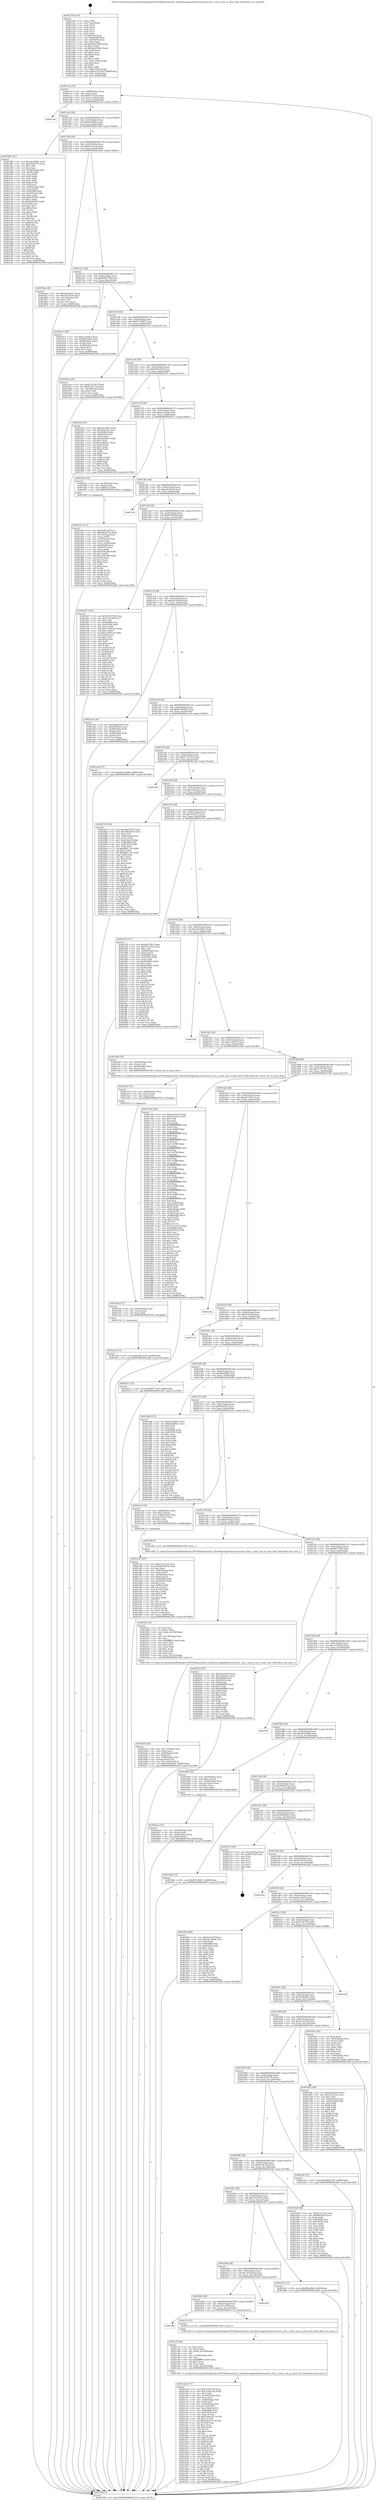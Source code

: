 digraph "0x401250" {
  label = "0x401250 (/mnt/c/Users/mathe/Desktop/tcc/POCII/binaries/extr_linuxdriversgpudrmcirruscirrus_ttm.c_cirrus_ttm_io_mem_free_Final-ollvm.out::main(0))"
  labelloc = "t"
  node[shape=record]

  Entry [label="",width=0.3,height=0.3,shape=circle,fillcolor=black,style=filled]
  "0x4012c4" [label="{
     0x4012c4 [32]\l
     | [instrs]\l
     &nbsp;&nbsp;0x4012c4 \<+6\>: mov -0x88(%rbp),%eax\l
     &nbsp;&nbsp;0x4012ca \<+2\>: mov %eax,%ecx\l
     &nbsp;&nbsp;0x4012cc \<+6\>: sub $0x811472e2,%ecx\l
     &nbsp;&nbsp;0x4012d2 \<+6\>: mov %eax,-0x9c(%rbp)\l
     &nbsp;&nbsp;0x4012d8 \<+6\>: mov %ecx,-0xa0(%rbp)\l
     &nbsp;&nbsp;0x4012de \<+6\>: je 00000000004021a0 \<main+0xf50\>\l
  }"]
  "0x4021a0" [label="{
     0x4021a0\l
  }", style=dashed]
  "0x4012e4" [label="{
     0x4012e4 [28]\l
     | [instrs]\l
     &nbsp;&nbsp;0x4012e4 \<+5\>: jmp 00000000004012e9 \<main+0x99\>\l
     &nbsp;&nbsp;0x4012e9 \<+6\>: mov -0x9c(%rbp),%eax\l
     &nbsp;&nbsp;0x4012ef \<+5\>: sub $0x8aa588e1,%eax\l
     &nbsp;&nbsp;0x4012f4 \<+6\>: mov %eax,-0xa4(%rbp)\l
     &nbsp;&nbsp;0x4012fa \<+6\>: je 0000000000401df4 \<main+0xba4\>\l
  }"]
  Exit [label="",width=0.3,height=0.3,shape=circle,fillcolor=black,style=filled,peripheries=2]
  "0x401df4" [label="{
     0x401df4 [181]\l
     | [instrs]\l
     &nbsp;&nbsp;0x401df4 \<+5\>: mov $0xc9c24841,%eax\l
     &nbsp;&nbsp;0x401df9 \<+5\>: mov $0x5f3a477b,%ecx\l
     &nbsp;&nbsp;0x401dfe \<+2\>: mov $0x1,%dl\l
     &nbsp;&nbsp;0x401e00 \<+2\>: xor %esi,%esi\l
     &nbsp;&nbsp;0x401e02 \<+4\>: mov -0x40(%rbp),%rdi\l
     &nbsp;&nbsp;0x401e06 \<+3\>: mov (%rdi),%r8d\l
     &nbsp;&nbsp;0x401e09 \<+3\>: mov %esi,%r9d\l
     &nbsp;&nbsp;0x401e0c \<+3\>: sub %r8d,%r9d\l
     &nbsp;&nbsp;0x401e0f \<+3\>: mov %esi,%r8d\l
     &nbsp;&nbsp;0x401e12 \<+4\>: sub $0x1,%r8d\l
     &nbsp;&nbsp;0x401e16 \<+3\>: add %r8d,%r9d\l
     &nbsp;&nbsp;0x401e19 \<+3\>: sub %r9d,%esi\l
     &nbsp;&nbsp;0x401e1c \<+4\>: mov -0x40(%rbp),%rdi\l
     &nbsp;&nbsp;0x401e20 \<+2\>: mov %esi,(%rdi)\l
     &nbsp;&nbsp;0x401e22 \<+7\>: mov 0x405068,%esi\l
     &nbsp;&nbsp;0x401e29 \<+8\>: mov 0x405054,%r8d\l
     &nbsp;&nbsp;0x401e31 \<+3\>: mov %esi,%r9d\l
     &nbsp;&nbsp;0x401e34 \<+7\>: add $0xfc087091,%r9d\l
     &nbsp;&nbsp;0x401e3b \<+4\>: sub $0x1,%r9d\l
     &nbsp;&nbsp;0x401e3f \<+7\>: sub $0xfc087091,%r9d\l
     &nbsp;&nbsp;0x401e46 \<+4\>: imul %r9d,%esi\l
     &nbsp;&nbsp;0x401e4a \<+3\>: and $0x1,%esi\l
     &nbsp;&nbsp;0x401e4d \<+3\>: cmp $0x0,%esi\l
     &nbsp;&nbsp;0x401e50 \<+4\>: sete %r10b\l
     &nbsp;&nbsp;0x401e54 \<+4\>: cmp $0xa,%r8d\l
     &nbsp;&nbsp;0x401e58 \<+4\>: setl %r11b\l
     &nbsp;&nbsp;0x401e5c \<+3\>: mov %r10b,%bl\l
     &nbsp;&nbsp;0x401e5f \<+3\>: xor $0xff,%bl\l
     &nbsp;&nbsp;0x401e62 \<+3\>: mov %r11b,%r14b\l
     &nbsp;&nbsp;0x401e65 \<+4\>: xor $0xff,%r14b\l
     &nbsp;&nbsp;0x401e69 \<+3\>: xor $0x0,%dl\l
     &nbsp;&nbsp;0x401e6c \<+3\>: mov %bl,%r15b\l
     &nbsp;&nbsp;0x401e6f \<+4\>: and $0x0,%r15b\l
     &nbsp;&nbsp;0x401e73 \<+3\>: and %dl,%r10b\l
     &nbsp;&nbsp;0x401e76 \<+3\>: mov %r14b,%r12b\l
     &nbsp;&nbsp;0x401e79 \<+4\>: and $0x0,%r12b\l
     &nbsp;&nbsp;0x401e7d \<+3\>: and %dl,%r11b\l
     &nbsp;&nbsp;0x401e80 \<+3\>: or %r10b,%r15b\l
     &nbsp;&nbsp;0x401e83 \<+3\>: or %r11b,%r12b\l
     &nbsp;&nbsp;0x401e86 \<+3\>: xor %r12b,%r15b\l
     &nbsp;&nbsp;0x401e89 \<+3\>: or %r14b,%bl\l
     &nbsp;&nbsp;0x401e8c \<+3\>: xor $0xff,%bl\l
     &nbsp;&nbsp;0x401e8f \<+3\>: or $0x0,%dl\l
     &nbsp;&nbsp;0x401e92 \<+2\>: and %dl,%bl\l
     &nbsp;&nbsp;0x401e94 \<+3\>: or %bl,%r15b\l
     &nbsp;&nbsp;0x401e97 \<+4\>: test $0x1,%r15b\l
     &nbsp;&nbsp;0x401e9b \<+3\>: cmovne %ecx,%eax\l
     &nbsp;&nbsp;0x401e9e \<+6\>: mov %eax,-0x88(%rbp)\l
     &nbsp;&nbsp;0x401ea4 \<+5\>: jmp 0000000000402298 \<main+0x1048\>\l
  }"]
  "0x401300" [label="{
     0x401300 [28]\l
     | [instrs]\l
     &nbsp;&nbsp;0x401300 \<+5\>: jmp 0000000000401305 \<main+0xb5\>\l
     &nbsp;&nbsp;0x401305 \<+6\>: mov -0x9c(%rbp),%eax\l
     &nbsp;&nbsp;0x40130b \<+5\>: sub $0x8c25ecc0,%eax\l
     &nbsp;&nbsp;0x401310 \<+6\>: mov %eax,-0xa8(%rbp)\l
     &nbsp;&nbsp;0x401316 \<+6\>: je 00000000004018aa \<main+0x65a\>\l
  }"]
  "0x401ee9" [label="{
     0x401ee9 [15]\l
     | [instrs]\l
     &nbsp;&nbsp;0x401ee9 \<+10\>: movl $0x9d67e076,-0x88(%rbp)\l
     &nbsp;&nbsp;0x401ef3 \<+5\>: jmp 0000000000402298 \<main+0x1048\>\l
  }"]
  "0x4018aa" [label="{
     0x4018aa [30]\l
     | [instrs]\l
     &nbsp;&nbsp;0x4018aa \<+5\>: mov $0x4ec4abc5,%eax\l
     &nbsp;&nbsp;0x4018af \<+5\>: mov $0x7835414e,%ecx\l
     &nbsp;&nbsp;0x4018b4 \<+3\>: mov -0x31(%rbp),%dl\l
     &nbsp;&nbsp;0x4018b7 \<+3\>: test $0x1,%dl\l
     &nbsp;&nbsp;0x4018ba \<+3\>: cmovne %ecx,%eax\l
     &nbsp;&nbsp;0x4018bd \<+6\>: mov %eax,-0x88(%rbp)\l
     &nbsp;&nbsp;0x4018c3 \<+5\>: jmp 0000000000402298 \<main+0x1048\>\l
  }"]
  "0x40131c" [label="{
     0x40131c [28]\l
     | [instrs]\l
     &nbsp;&nbsp;0x40131c \<+5\>: jmp 0000000000401321 \<main+0xd1\>\l
     &nbsp;&nbsp;0x401321 \<+6\>: mov -0x9c(%rbp),%eax\l
     &nbsp;&nbsp;0x401327 \<+5\>: sub $0x90b92708,%eax\l
     &nbsp;&nbsp;0x40132c \<+6\>: mov %eax,-0xac(%rbp)\l
     &nbsp;&nbsp;0x401332 \<+6\>: je 0000000000401bc3 \<main+0x973\>\l
  }"]
  "0x401eda" [label="{
     0x401eda [15]\l
     | [instrs]\l
     &nbsp;&nbsp;0x401eda \<+4\>: mov -0x48(%rbp),%rax\l
     &nbsp;&nbsp;0x401ede \<+3\>: mov (%rax),%rax\l
     &nbsp;&nbsp;0x401ee1 \<+3\>: mov %rax,%rdi\l
     &nbsp;&nbsp;0x401ee4 \<+5\>: call 0000000000401030 \<free@plt\>\l
     | [calls]\l
     &nbsp;&nbsp;0x401030 \{1\} (unknown)\l
  }"]
  "0x401bc3" [label="{
     0x401bc3 [36]\l
     | [instrs]\l
     &nbsp;&nbsp;0x401bc3 \<+5\>: mov $0xcc2450c3,%eax\l
     &nbsp;&nbsp;0x401bc8 \<+5\>: mov $0xb053f049,%ecx\l
     &nbsp;&nbsp;0x401bcd \<+4\>: mov -0x40(%rbp),%rdx\l
     &nbsp;&nbsp;0x401bd1 \<+2\>: mov (%rdx),%esi\l
     &nbsp;&nbsp;0x401bd3 \<+4\>: mov -0x50(%rbp),%rdx\l
     &nbsp;&nbsp;0x401bd7 \<+2\>: cmp (%rdx),%esi\l
     &nbsp;&nbsp;0x401bd9 \<+3\>: cmovl %ecx,%eax\l
     &nbsp;&nbsp;0x401bdc \<+6\>: mov %eax,-0x88(%rbp)\l
     &nbsp;&nbsp;0x401be2 \<+5\>: jmp 0000000000402298 \<main+0x1048\>\l
  }"]
  "0x401338" [label="{
     0x401338 [28]\l
     | [instrs]\l
     &nbsp;&nbsp;0x401338 \<+5\>: jmp 000000000040133d \<main+0xed\>\l
     &nbsp;&nbsp;0x40133d \<+6\>: mov -0x9c(%rbp),%eax\l
     &nbsp;&nbsp;0x401343 \<+5\>: sub $0x97c36287,%eax\l
     &nbsp;&nbsp;0x401348 \<+6\>: mov %eax,-0xb0(%rbp)\l
     &nbsp;&nbsp;0x40134e \<+6\>: je 00000000004019ca \<main+0x77a\>\l
  }"]
  "0x401ecb" [label="{
     0x401ecb [15]\l
     | [instrs]\l
     &nbsp;&nbsp;0x401ecb \<+4\>: mov -0x60(%rbp),%rax\l
     &nbsp;&nbsp;0x401ecf \<+3\>: mov (%rax),%rax\l
     &nbsp;&nbsp;0x401ed2 \<+3\>: mov %rax,%rdi\l
     &nbsp;&nbsp;0x401ed5 \<+5\>: call 0000000000401030 \<free@plt\>\l
     | [calls]\l
     &nbsp;&nbsp;0x401030 \{1\} (unknown)\l
  }"]
  "0x4019ca" [label="{
     0x4019ca [30]\l
     | [instrs]\l
     &nbsp;&nbsp;0x4019ca \<+5\>: mov $0xb71a7dc5,%eax\l
     &nbsp;&nbsp;0x4019cf \<+5\>: mov $0x6316c72d,%ecx\l
     &nbsp;&nbsp;0x4019d4 \<+3\>: mov -0x30(%rbp),%edx\l
     &nbsp;&nbsp;0x4019d7 \<+3\>: cmp $0x0,%edx\l
     &nbsp;&nbsp;0x4019da \<+3\>: cmove %ecx,%eax\l
     &nbsp;&nbsp;0x4019dd \<+6\>: mov %eax,-0x88(%rbp)\l
     &nbsp;&nbsp;0x4019e3 \<+5\>: jmp 0000000000402298 \<main+0x1048\>\l
  }"]
  "0x401354" [label="{
     0x401354 [28]\l
     | [instrs]\l
     &nbsp;&nbsp;0x401354 \<+5\>: jmp 0000000000401359 \<main+0x109\>\l
     &nbsp;&nbsp;0x401359 \<+6\>: mov -0x9c(%rbp),%eax\l
     &nbsp;&nbsp;0x40135f \<+5\>: sub $0x9d67e076,%eax\l
     &nbsp;&nbsp;0x401364 \<+6\>: mov %eax,-0xb4(%rbp)\l
     &nbsp;&nbsp;0x40136a \<+6\>: je 0000000000401f1b \<main+0xccb\>\l
  }"]
  "0x401cab" [label="{
     0x401cab [177]\l
     | [instrs]\l
     &nbsp;&nbsp;0x401cab \<+5\>: mov $0x515d71f8,%ecx\l
     &nbsp;&nbsp;0x401cb0 \<+5\>: mov $0x72d181ab,%edx\l
     &nbsp;&nbsp;0x401cb5 \<+3\>: mov $0x1,%dil\l
     &nbsp;&nbsp;0x401cb8 \<+6\>: mov -0x144(%rbp),%esi\l
     &nbsp;&nbsp;0x401cbe \<+3\>: imul %eax,%esi\l
     &nbsp;&nbsp;0x401cc1 \<+4\>: mov -0x48(%rbp),%r8\l
     &nbsp;&nbsp;0x401cc5 \<+3\>: mov (%r8),%r8\l
     &nbsp;&nbsp;0x401cc8 \<+4\>: mov -0x40(%rbp),%r9\l
     &nbsp;&nbsp;0x401ccc \<+3\>: movslq (%r9),%r9\l
     &nbsp;&nbsp;0x401ccf \<+4\>: mov %esi,(%r8,%r9,4)\l
     &nbsp;&nbsp;0x401cd3 \<+7\>: mov 0x405068,%eax\l
     &nbsp;&nbsp;0x401cda \<+7\>: mov 0x405054,%esi\l
     &nbsp;&nbsp;0x401ce1 \<+3\>: mov %eax,%r10d\l
     &nbsp;&nbsp;0x401ce4 \<+7\>: add $0x43dac931,%r10d\l
     &nbsp;&nbsp;0x401ceb \<+4\>: sub $0x1,%r10d\l
     &nbsp;&nbsp;0x401cef \<+7\>: sub $0x43dac931,%r10d\l
     &nbsp;&nbsp;0x401cf6 \<+4\>: imul %r10d,%eax\l
     &nbsp;&nbsp;0x401cfa \<+3\>: and $0x1,%eax\l
     &nbsp;&nbsp;0x401cfd \<+3\>: cmp $0x0,%eax\l
     &nbsp;&nbsp;0x401d00 \<+4\>: sete %r11b\l
     &nbsp;&nbsp;0x401d04 \<+3\>: cmp $0xa,%esi\l
     &nbsp;&nbsp;0x401d07 \<+3\>: setl %bl\l
     &nbsp;&nbsp;0x401d0a \<+3\>: mov %r11b,%r14b\l
     &nbsp;&nbsp;0x401d0d \<+4\>: xor $0xff,%r14b\l
     &nbsp;&nbsp;0x401d11 \<+3\>: mov %bl,%r15b\l
     &nbsp;&nbsp;0x401d14 \<+4\>: xor $0xff,%r15b\l
     &nbsp;&nbsp;0x401d18 \<+4\>: xor $0x1,%dil\l
     &nbsp;&nbsp;0x401d1c \<+3\>: mov %r14b,%r12b\l
     &nbsp;&nbsp;0x401d1f \<+4\>: and $0xff,%r12b\l
     &nbsp;&nbsp;0x401d23 \<+3\>: and %dil,%r11b\l
     &nbsp;&nbsp;0x401d26 \<+3\>: mov %r15b,%r13b\l
     &nbsp;&nbsp;0x401d29 \<+4\>: and $0xff,%r13b\l
     &nbsp;&nbsp;0x401d2d \<+3\>: and %dil,%bl\l
     &nbsp;&nbsp;0x401d30 \<+3\>: or %r11b,%r12b\l
     &nbsp;&nbsp;0x401d33 \<+3\>: or %bl,%r13b\l
     &nbsp;&nbsp;0x401d36 \<+3\>: xor %r13b,%r12b\l
     &nbsp;&nbsp;0x401d39 \<+3\>: or %r15b,%r14b\l
     &nbsp;&nbsp;0x401d3c \<+4\>: xor $0xff,%r14b\l
     &nbsp;&nbsp;0x401d40 \<+4\>: or $0x1,%dil\l
     &nbsp;&nbsp;0x401d44 \<+3\>: and %dil,%r14b\l
     &nbsp;&nbsp;0x401d47 \<+3\>: or %r14b,%r12b\l
     &nbsp;&nbsp;0x401d4a \<+4\>: test $0x1,%r12b\l
     &nbsp;&nbsp;0x401d4e \<+3\>: cmovne %edx,%ecx\l
     &nbsp;&nbsp;0x401d51 \<+6\>: mov %ecx,-0x88(%rbp)\l
     &nbsp;&nbsp;0x401d57 \<+5\>: jmp 0000000000402298 \<main+0x1048\>\l
  }"]
  "0x401f1b" [label="{
     0x401f1b [91]\l
     | [instrs]\l
     &nbsp;&nbsp;0x401f1b \<+5\>: mov $0xefe720b1,%eax\l
     &nbsp;&nbsp;0x401f20 \<+5\>: mov $0xc922f1fc,%ecx\l
     &nbsp;&nbsp;0x401f25 \<+7\>: mov 0x405068,%edx\l
     &nbsp;&nbsp;0x401f2c \<+7\>: mov 0x405054,%esi\l
     &nbsp;&nbsp;0x401f33 \<+2\>: mov %edx,%edi\l
     &nbsp;&nbsp;0x401f35 \<+6\>: add $0xc4dda0c7,%edi\l
     &nbsp;&nbsp;0x401f3b \<+3\>: sub $0x1,%edi\l
     &nbsp;&nbsp;0x401f3e \<+6\>: sub $0xc4dda0c7,%edi\l
     &nbsp;&nbsp;0x401f44 \<+3\>: imul %edi,%edx\l
     &nbsp;&nbsp;0x401f47 \<+3\>: and $0x1,%edx\l
     &nbsp;&nbsp;0x401f4a \<+3\>: cmp $0x0,%edx\l
     &nbsp;&nbsp;0x401f4d \<+4\>: sete %r8b\l
     &nbsp;&nbsp;0x401f51 \<+3\>: cmp $0xa,%esi\l
     &nbsp;&nbsp;0x401f54 \<+4\>: setl %r9b\l
     &nbsp;&nbsp;0x401f58 \<+3\>: mov %r8b,%r10b\l
     &nbsp;&nbsp;0x401f5b \<+3\>: and %r9b,%r10b\l
     &nbsp;&nbsp;0x401f5e \<+3\>: xor %r9b,%r8b\l
     &nbsp;&nbsp;0x401f61 \<+3\>: or %r8b,%r10b\l
     &nbsp;&nbsp;0x401f64 \<+4\>: test $0x1,%r10b\l
     &nbsp;&nbsp;0x401f68 \<+3\>: cmovne %ecx,%eax\l
     &nbsp;&nbsp;0x401f6b \<+6\>: mov %eax,-0x88(%rbp)\l
     &nbsp;&nbsp;0x401f71 \<+5\>: jmp 0000000000402298 \<main+0x1048\>\l
  }"]
  "0x401370" [label="{
     0x401370 [28]\l
     | [instrs]\l
     &nbsp;&nbsp;0x401370 \<+5\>: jmp 0000000000401375 \<main+0x125\>\l
     &nbsp;&nbsp;0x401375 \<+6\>: mov -0x9c(%rbp),%eax\l
     &nbsp;&nbsp;0x40137b \<+5\>: sub $0xa4c79ad6,%eax\l
     &nbsp;&nbsp;0x401380 \<+6\>: mov %eax,-0xb8(%rbp)\l
     &nbsp;&nbsp;0x401386 \<+6\>: je 000000000040193c \<main+0x6ec\>\l
  }"]
  "0x401c7f" [label="{
     0x401c7f [44]\l
     | [instrs]\l
     &nbsp;&nbsp;0x401c7f \<+2\>: xor %ecx,%ecx\l
     &nbsp;&nbsp;0x401c81 \<+5\>: mov $0x2,%edx\l
     &nbsp;&nbsp;0x401c86 \<+6\>: mov %edx,-0x140(%rbp)\l
     &nbsp;&nbsp;0x401c8c \<+1\>: cltd\l
     &nbsp;&nbsp;0x401c8d \<+6\>: mov -0x140(%rbp),%esi\l
     &nbsp;&nbsp;0x401c93 \<+2\>: idiv %esi\l
     &nbsp;&nbsp;0x401c95 \<+6\>: imul $0xfffffffe,%edx,%edx\l
     &nbsp;&nbsp;0x401c9b \<+3\>: sub $0x1,%ecx\l
     &nbsp;&nbsp;0x401c9e \<+2\>: sub %ecx,%edx\l
     &nbsp;&nbsp;0x401ca0 \<+6\>: mov %edx,-0x144(%rbp)\l
     &nbsp;&nbsp;0x401ca6 \<+5\>: call 0000000000401160 \<next_i\>\l
     | [calls]\l
     &nbsp;&nbsp;0x401160 \{1\} (/mnt/c/Users/mathe/Desktop/tcc/POCII/binaries/extr_linuxdriversgpudrmcirruscirrus_ttm.c_cirrus_ttm_io_mem_free_Final-ollvm.out::next_i)\l
  }"]
  "0x40193c" [label="{
     0x40193c [16]\l
     | [instrs]\l
     &nbsp;&nbsp;0x40193c \<+4\>: mov -0x78(%rbp),%rax\l
     &nbsp;&nbsp;0x401940 \<+3\>: mov (%rax),%rax\l
     &nbsp;&nbsp;0x401943 \<+4\>: mov 0x8(%rax),%rdi\l
     &nbsp;&nbsp;0x401947 \<+5\>: call 0000000000401060 \<atoi@plt\>\l
     | [calls]\l
     &nbsp;&nbsp;0x401060 \{1\} (unknown)\l
  }"]
  "0x40138c" [label="{
     0x40138c [28]\l
     | [instrs]\l
     &nbsp;&nbsp;0x40138c \<+5\>: jmp 0000000000401391 \<main+0x141\>\l
     &nbsp;&nbsp;0x401391 \<+6\>: mov -0x9c(%rbp),%eax\l
     &nbsp;&nbsp;0x401397 \<+5\>: sub $0xaab3da19,%eax\l
     &nbsp;&nbsp;0x40139c \<+6\>: mov %eax,-0xbc(%rbp)\l
     &nbsp;&nbsp;0x4013a2 \<+6\>: je 000000000040212b \<main+0xedb\>\l
  }"]
  "0x4016f0" [label="{
     0x4016f0\l
  }", style=dashed]
  "0x40212b" [label="{
     0x40212b\l
  }", style=dashed]
  "0x4013a8" [label="{
     0x4013a8 [28]\l
     | [instrs]\l
     &nbsp;&nbsp;0x4013a8 \<+5\>: jmp 00000000004013ad \<main+0x15d\>\l
     &nbsp;&nbsp;0x4013ad \<+6\>: mov -0x9c(%rbp),%eax\l
     &nbsp;&nbsp;0x4013b3 \<+5\>: sub $0xb053f049,%eax\l
     &nbsp;&nbsp;0x4013b8 \<+6\>: mov %eax,-0xc0(%rbp)\l
     &nbsp;&nbsp;0x4013be \<+6\>: je 0000000000401be7 \<main+0x997\>\l
  }"]
  "0x401c7a" [label="{
     0x401c7a [5]\l
     | [instrs]\l
     &nbsp;&nbsp;0x401c7a \<+5\>: call 0000000000401160 \<next_i\>\l
     | [calls]\l
     &nbsp;&nbsp;0x401160 \{1\} (/mnt/c/Users/mathe/Desktop/tcc/POCII/binaries/extr_linuxdriversgpudrmcirruscirrus_ttm.c_cirrus_ttm_io_mem_free_Final-ollvm.out::next_i)\l
  }"]
  "0x401be7" [label="{
     0x401be7 [147]\l
     | [instrs]\l
     &nbsp;&nbsp;0x401be7 \<+5\>: mov $0x515d71f8,%eax\l
     &nbsp;&nbsp;0x401bec \<+5\>: mov $0x7d31cf9f,%ecx\l
     &nbsp;&nbsp;0x401bf1 \<+2\>: mov $0x1,%dl\l
     &nbsp;&nbsp;0x401bf3 \<+7\>: mov 0x405068,%esi\l
     &nbsp;&nbsp;0x401bfa \<+7\>: mov 0x405054,%edi\l
     &nbsp;&nbsp;0x401c01 \<+3\>: mov %esi,%r8d\l
     &nbsp;&nbsp;0x401c04 \<+7\>: add $0x1e2691d2,%r8d\l
     &nbsp;&nbsp;0x401c0b \<+4\>: sub $0x1,%r8d\l
     &nbsp;&nbsp;0x401c0f \<+7\>: sub $0x1e2691d2,%r8d\l
     &nbsp;&nbsp;0x401c16 \<+4\>: imul %r8d,%esi\l
     &nbsp;&nbsp;0x401c1a \<+3\>: and $0x1,%esi\l
     &nbsp;&nbsp;0x401c1d \<+3\>: cmp $0x0,%esi\l
     &nbsp;&nbsp;0x401c20 \<+4\>: sete %r9b\l
     &nbsp;&nbsp;0x401c24 \<+3\>: cmp $0xa,%edi\l
     &nbsp;&nbsp;0x401c27 \<+4\>: setl %r10b\l
     &nbsp;&nbsp;0x401c2b \<+3\>: mov %r9b,%r11b\l
     &nbsp;&nbsp;0x401c2e \<+4\>: xor $0xff,%r11b\l
     &nbsp;&nbsp;0x401c32 \<+3\>: mov %r10b,%bl\l
     &nbsp;&nbsp;0x401c35 \<+3\>: xor $0xff,%bl\l
     &nbsp;&nbsp;0x401c38 \<+3\>: xor $0x1,%dl\l
     &nbsp;&nbsp;0x401c3b \<+3\>: mov %r11b,%r14b\l
     &nbsp;&nbsp;0x401c3e \<+4\>: and $0xff,%r14b\l
     &nbsp;&nbsp;0x401c42 \<+3\>: and %dl,%r9b\l
     &nbsp;&nbsp;0x401c45 \<+3\>: mov %bl,%r15b\l
     &nbsp;&nbsp;0x401c48 \<+4\>: and $0xff,%r15b\l
     &nbsp;&nbsp;0x401c4c \<+3\>: and %dl,%r10b\l
     &nbsp;&nbsp;0x401c4f \<+3\>: or %r9b,%r14b\l
     &nbsp;&nbsp;0x401c52 \<+3\>: or %r10b,%r15b\l
     &nbsp;&nbsp;0x401c55 \<+3\>: xor %r15b,%r14b\l
     &nbsp;&nbsp;0x401c58 \<+3\>: or %bl,%r11b\l
     &nbsp;&nbsp;0x401c5b \<+4\>: xor $0xff,%r11b\l
     &nbsp;&nbsp;0x401c5f \<+3\>: or $0x1,%dl\l
     &nbsp;&nbsp;0x401c62 \<+3\>: and %dl,%r11b\l
     &nbsp;&nbsp;0x401c65 \<+3\>: or %r11b,%r14b\l
     &nbsp;&nbsp;0x401c68 \<+4\>: test $0x1,%r14b\l
     &nbsp;&nbsp;0x401c6c \<+3\>: cmovne %ecx,%eax\l
     &nbsp;&nbsp;0x401c6f \<+6\>: mov %eax,-0x88(%rbp)\l
     &nbsp;&nbsp;0x401c75 \<+5\>: jmp 0000000000402298 \<main+0x1048\>\l
  }"]
  "0x4013c4" [label="{
     0x4013c4 [28]\l
     | [instrs]\l
     &nbsp;&nbsp;0x4013c4 \<+5\>: jmp 00000000004013c9 \<main+0x179\>\l
     &nbsp;&nbsp;0x4013c9 \<+6\>: mov -0x9c(%rbp),%eax\l
     &nbsp;&nbsp;0x4013cf \<+5\>: sub $0xb412e480,%eax\l
     &nbsp;&nbsp;0x4013d4 \<+6\>: mov %eax,-0xc4(%rbp)\l
     &nbsp;&nbsp;0x4013da \<+6\>: je 0000000000401ad5 \<main+0x885\>\l
  }"]
  "0x4016d4" [label="{
     0x4016d4 [28]\l
     | [instrs]\l
     &nbsp;&nbsp;0x4016d4 \<+5\>: jmp 00000000004016d9 \<main+0x489\>\l
     &nbsp;&nbsp;0x4016d9 \<+6\>: mov -0x9c(%rbp),%eax\l
     &nbsp;&nbsp;0x4016df \<+5\>: sub $0x7d31cf9f,%eax\l
     &nbsp;&nbsp;0x4016e4 \<+6\>: mov %eax,-0x134(%rbp)\l
     &nbsp;&nbsp;0x4016ea \<+6\>: je 0000000000401c7a \<main+0xa2a\>\l
  }"]
  "0x401ad5" [label="{
     0x401ad5 [36]\l
     | [instrs]\l
     &nbsp;&nbsp;0x401ad5 \<+5\>: mov $0x28ab16d6,%eax\l
     &nbsp;&nbsp;0x401ada \<+5\>: mov $0xfc8d34ce,%ecx\l
     &nbsp;&nbsp;0x401adf \<+4\>: mov -0x58(%rbp),%rdx\l
     &nbsp;&nbsp;0x401ae3 \<+2\>: mov (%rdx),%esi\l
     &nbsp;&nbsp;0x401ae5 \<+4\>: mov -0x68(%rbp),%rdx\l
     &nbsp;&nbsp;0x401ae9 \<+2\>: cmp (%rdx),%esi\l
     &nbsp;&nbsp;0x401aeb \<+3\>: cmovl %ecx,%eax\l
     &nbsp;&nbsp;0x401aee \<+6\>: mov %eax,-0x88(%rbp)\l
     &nbsp;&nbsp;0x401af4 \<+5\>: jmp 0000000000402298 \<main+0x1048\>\l
  }"]
  "0x4013e0" [label="{
     0x4013e0 [28]\l
     | [instrs]\l
     &nbsp;&nbsp;0x4013e0 \<+5\>: jmp 00000000004013e5 \<main+0x195\>\l
     &nbsp;&nbsp;0x4013e5 \<+6\>: mov -0x9c(%rbp),%eax\l
     &nbsp;&nbsp;0x4013eb \<+5\>: sub $0xb6545d74,%eax\l
     &nbsp;&nbsp;0x4013f0 \<+6\>: mov %eax,-0xc8(%rbp)\l
     &nbsp;&nbsp;0x4013f6 \<+6\>: je 0000000000401ac6 \<main+0x876\>\l
  }"]
  "0x4018c8" [label="{
     0x4018c8\l
  }", style=dashed]
  "0x401ac6" [label="{
     0x401ac6 [15]\l
     | [instrs]\l
     &nbsp;&nbsp;0x401ac6 \<+10\>: movl $0xb412e480,-0x88(%rbp)\l
     &nbsp;&nbsp;0x401ad0 \<+5\>: jmp 0000000000402298 \<main+0x1048\>\l
  }"]
  "0x4013fc" [label="{
     0x4013fc [28]\l
     | [instrs]\l
     &nbsp;&nbsp;0x4013fc \<+5\>: jmp 0000000000401401 \<main+0x1b1\>\l
     &nbsp;&nbsp;0x401401 \<+6\>: mov -0x9c(%rbp),%eax\l
     &nbsp;&nbsp;0x401407 \<+5\>: sub $0xb71a7dc5,%eax\l
     &nbsp;&nbsp;0x40140c \<+6\>: mov %eax,-0xcc(%rbp)\l
     &nbsp;&nbsp;0x401412 \<+6\>: je 0000000000401ef8 \<main+0xca8\>\l
  }"]
  "0x4016b8" [label="{
     0x4016b8 [28]\l
     | [instrs]\l
     &nbsp;&nbsp;0x4016b8 \<+5\>: jmp 00000000004016bd \<main+0x46d\>\l
     &nbsp;&nbsp;0x4016bd \<+6\>: mov -0x9c(%rbp),%eax\l
     &nbsp;&nbsp;0x4016c3 \<+5\>: sub $0x7835414e,%eax\l
     &nbsp;&nbsp;0x4016c8 \<+6\>: mov %eax,-0x130(%rbp)\l
     &nbsp;&nbsp;0x4016ce \<+6\>: je 00000000004018c8 \<main+0x678\>\l
  }"]
  "0x401ef8" [label="{
     0x401ef8\l
  }", style=dashed]
  "0x401418" [label="{
     0x401418 [28]\l
     | [instrs]\l
     &nbsp;&nbsp;0x401418 \<+5\>: jmp 000000000040141d \<main+0x1cd\>\l
     &nbsp;&nbsp;0x40141d \<+6\>: mov -0x9c(%rbp),%eax\l
     &nbsp;&nbsp;0x401423 \<+5\>: sub $0xc5e8e4ec,%eax\l
     &nbsp;&nbsp;0x401428 \<+6\>: mov %eax,-0xd0(%rbp)\l
     &nbsp;&nbsp;0x40142e \<+6\>: je 000000000040207d \<main+0xe2d\>\l
  }"]
  "0x401d5c" [label="{
     0x401d5c [15]\l
     | [instrs]\l
     &nbsp;&nbsp;0x401d5c \<+10\>: movl $0xf9be4fb6,-0x88(%rbp)\l
     &nbsp;&nbsp;0x401d66 \<+5\>: jmp 0000000000402298 \<main+0x1048\>\l
  }"]
  "0x40207d" [label="{
     0x40207d [156]\l
     | [instrs]\l
     &nbsp;&nbsp;0x40207d \<+5\>: mov $0x4ab74126,%eax\l
     &nbsp;&nbsp;0x402082 \<+5\>: mov $0x38936a01,%ecx\l
     &nbsp;&nbsp;0x402087 \<+2\>: mov $0x1,%dl\l
     &nbsp;&nbsp;0x402089 \<+4\>: mov -0x80(%rbp),%rsi\l
     &nbsp;&nbsp;0x40208d \<+2\>: mov (%rsi),%edi\l
     &nbsp;&nbsp;0x40208f \<+3\>: mov %edi,-0x2c(%rbp)\l
     &nbsp;&nbsp;0x402092 \<+7\>: mov 0x405068,%edi\l
     &nbsp;&nbsp;0x402099 \<+8\>: mov 0x405054,%r8d\l
     &nbsp;&nbsp;0x4020a1 \<+3\>: mov %edi,%r9d\l
     &nbsp;&nbsp;0x4020a4 \<+7\>: sub $0xff021724,%r9d\l
     &nbsp;&nbsp;0x4020ab \<+4\>: sub $0x1,%r9d\l
     &nbsp;&nbsp;0x4020af \<+7\>: add $0xff021724,%r9d\l
     &nbsp;&nbsp;0x4020b6 \<+4\>: imul %r9d,%edi\l
     &nbsp;&nbsp;0x4020ba \<+3\>: and $0x1,%edi\l
     &nbsp;&nbsp;0x4020bd \<+3\>: cmp $0x0,%edi\l
     &nbsp;&nbsp;0x4020c0 \<+4\>: sete %r10b\l
     &nbsp;&nbsp;0x4020c4 \<+4\>: cmp $0xa,%r8d\l
     &nbsp;&nbsp;0x4020c8 \<+4\>: setl %r11b\l
     &nbsp;&nbsp;0x4020cc \<+3\>: mov %r10b,%bl\l
     &nbsp;&nbsp;0x4020cf \<+3\>: xor $0xff,%bl\l
     &nbsp;&nbsp;0x4020d2 \<+3\>: mov %r11b,%r14b\l
     &nbsp;&nbsp;0x4020d5 \<+4\>: xor $0xff,%r14b\l
     &nbsp;&nbsp;0x4020d9 \<+3\>: xor $0x1,%dl\l
     &nbsp;&nbsp;0x4020dc \<+3\>: mov %bl,%r15b\l
     &nbsp;&nbsp;0x4020df \<+4\>: and $0xff,%r15b\l
     &nbsp;&nbsp;0x4020e3 \<+3\>: and %dl,%r10b\l
     &nbsp;&nbsp;0x4020e6 \<+3\>: mov %r14b,%r12b\l
     &nbsp;&nbsp;0x4020e9 \<+4\>: and $0xff,%r12b\l
     &nbsp;&nbsp;0x4020ed \<+3\>: and %dl,%r11b\l
     &nbsp;&nbsp;0x4020f0 \<+3\>: or %r10b,%r15b\l
     &nbsp;&nbsp;0x4020f3 \<+3\>: or %r11b,%r12b\l
     &nbsp;&nbsp;0x4020f6 \<+3\>: xor %r12b,%r15b\l
     &nbsp;&nbsp;0x4020f9 \<+3\>: or %r14b,%bl\l
     &nbsp;&nbsp;0x4020fc \<+3\>: xor $0xff,%bl\l
     &nbsp;&nbsp;0x4020ff \<+3\>: or $0x1,%dl\l
     &nbsp;&nbsp;0x402102 \<+2\>: and %dl,%bl\l
     &nbsp;&nbsp;0x402104 \<+3\>: or %bl,%r15b\l
     &nbsp;&nbsp;0x402107 \<+4\>: test $0x1,%r15b\l
     &nbsp;&nbsp;0x40210b \<+3\>: cmovne %ecx,%eax\l
     &nbsp;&nbsp;0x40210e \<+6\>: mov %eax,-0x88(%rbp)\l
     &nbsp;&nbsp;0x402114 \<+5\>: jmp 0000000000402298 \<main+0x1048\>\l
  }"]
  "0x401434" [label="{
     0x401434 [28]\l
     | [instrs]\l
     &nbsp;&nbsp;0x401434 \<+5\>: jmp 0000000000401439 \<main+0x1e9\>\l
     &nbsp;&nbsp;0x401439 \<+6\>: mov -0x9c(%rbp),%eax\l
     &nbsp;&nbsp;0x40143f \<+5\>: sub $0xc922f1fc,%eax\l
     &nbsp;&nbsp;0x401444 \<+6\>: mov %eax,-0xd4(%rbp)\l
     &nbsp;&nbsp;0x40144a \<+6\>: je 0000000000401f76 \<main+0xd26\>\l
  }"]
  "0x401ba3" [label="{
     0x401ba3 [32]\l
     | [instrs]\l
     &nbsp;&nbsp;0x401ba3 \<+4\>: mov -0x48(%rbp),%rdi\l
     &nbsp;&nbsp;0x401ba7 \<+3\>: mov %rax,(%rdi)\l
     &nbsp;&nbsp;0x401baa \<+4\>: mov -0x40(%rbp),%rax\l
     &nbsp;&nbsp;0x401bae \<+6\>: movl $0x0,(%rax)\l
     &nbsp;&nbsp;0x401bb4 \<+10\>: movl $0x90b92708,-0x88(%rbp)\l
     &nbsp;&nbsp;0x401bbe \<+5\>: jmp 0000000000402298 \<main+0x1048\>\l
  }"]
  "0x401f76" [label="{
     0x401f76 [157]\l
     | [instrs]\l
     &nbsp;&nbsp;0x401f76 \<+5\>: mov $0xefe720b1,%eax\l
     &nbsp;&nbsp;0x401f7b \<+5\>: mov $0xf791e5e2,%ecx\l
     &nbsp;&nbsp;0x401f80 \<+2\>: mov $0x1,%dl\l
     &nbsp;&nbsp;0x401f82 \<+4\>: mov -0x80(%rbp),%rsi\l
     &nbsp;&nbsp;0x401f86 \<+6\>: movl $0x0,(%rsi)\l
     &nbsp;&nbsp;0x401f8c \<+7\>: mov 0x405068,%edi\l
     &nbsp;&nbsp;0x401f93 \<+8\>: mov 0x405054,%r8d\l
     &nbsp;&nbsp;0x401f9b \<+3\>: mov %edi,%r9d\l
     &nbsp;&nbsp;0x401f9e \<+7\>: sub $0x833f0b5,%r9d\l
     &nbsp;&nbsp;0x401fa5 \<+4\>: sub $0x1,%r9d\l
     &nbsp;&nbsp;0x401fa9 \<+7\>: add $0x833f0b5,%r9d\l
     &nbsp;&nbsp;0x401fb0 \<+4\>: imul %r9d,%edi\l
     &nbsp;&nbsp;0x401fb4 \<+3\>: and $0x1,%edi\l
     &nbsp;&nbsp;0x401fb7 \<+3\>: cmp $0x0,%edi\l
     &nbsp;&nbsp;0x401fba \<+4\>: sete %r10b\l
     &nbsp;&nbsp;0x401fbe \<+4\>: cmp $0xa,%r8d\l
     &nbsp;&nbsp;0x401fc2 \<+4\>: setl %r11b\l
     &nbsp;&nbsp;0x401fc6 \<+3\>: mov %r10b,%bl\l
     &nbsp;&nbsp;0x401fc9 \<+3\>: xor $0xff,%bl\l
     &nbsp;&nbsp;0x401fcc \<+3\>: mov %r11b,%r14b\l
     &nbsp;&nbsp;0x401fcf \<+4\>: xor $0xff,%r14b\l
     &nbsp;&nbsp;0x401fd3 \<+3\>: xor $0x0,%dl\l
     &nbsp;&nbsp;0x401fd6 \<+3\>: mov %bl,%r15b\l
     &nbsp;&nbsp;0x401fd9 \<+4\>: and $0x0,%r15b\l
     &nbsp;&nbsp;0x401fdd \<+3\>: and %dl,%r10b\l
     &nbsp;&nbsp;0x401fe0 \<+3\>: mov %r14b,%r12b\l
     &nbsp;&nbsp;0x401fe3 \<+4\>: and $0x0,%r12b\l
     &nbsp;&nbsp;0x401fe7 \<+3\>: and %dl,%r11b\l
     &nbsp;&nbsp;0x401fea \<+3\>: or %r10b,%r15b\l
     &nbsp;&nbsp;0x401fed \<+3\>: or %r11b,%r12b\l
     &nbsp;&nbsp;0x401ff0 \<+3\>: xor %r12b,%r15b\l
     &nbsp;&nbsp;0x401ff3 \<+3\>: or %r14b,%bl\l
     &nbsp;&nbsp;0x401ff6 \<+3\>: xor $0xff,%bl\l
     &nbsp;&nbsp;0x401ff9 \<+3\>: or $0x0,%dl\l
     &nbsp;&nbsp;0x401ffc \<+2\>: and %dl,%bl\l
     &nbsp;&nbsp;0x401ffe \<+3\>: or %bl,%r15b\l
     &nbsp;&nbsp;0x402001 \<+4\>: test $0x1,%r15b\l
     &nbsp;&nbsp;0x402005 \<+3\>: cmovne %ecx,%eax\l
     &nbsp;&nbsp;0x402008 \<+6\>: mov %eax,-0x88(%rbp)\l
     &nbsp;&nbsp;0x40200e \<+5\>: jmp 0000000000402298 \<main+0x1048\>\l
  }"]
  "0x401450" [label="{
     0x401450 [28]\l
     | [instrs]\l
     &nbsp;&nbsp;0x401450 \<+5\>: jmp 0000000000401455 \<main+0x205\>\l
     &nbsp;&nbsp;0x401455 \<+6\>: mov -0x9c(%rbp),%eax\l
     &nbsp;&nbsp;0x40145b \<+5\>: sub $0xc9c24841,%eax\l
     &nbsp;&nbsp;0x401460 \<+6\>: mov %eax,-0xd8(%rbp)\l
     &nbsp;&nbsp;0x401466 \<+6\>: je 0000000000402240 \<main+0xff0\>\l
  }"]
  "0x401b32" [label="{
     0x401b32 [42]\l
     | [instrs]\l
     &nbsp;&nbsp;0x401b32 \<+6\>: mov -0x13c(%rbp),%ecx\l
     &nbsp;&nbsp;0x401b38 \<+3\>: imul %eax,%ecx\l
     &nbsp;&nbsp;0x401b3b \<+4\>: mov -0x60(%rbp),%r8\l
     &nbsp;&nbsp;0x401b3f \<+3\>: mov (%r8),%r8\l
     &nbsp;&nbsp;0x401b42 \<+4\>: mov -0x58(%rbp),%r9\l
     &nbsp;&nbsp;0x401b46 \<+3\>: movslq (%r9),%r9\l
     &nbsp;&nbsp;0x401b49 \<+4\>: mov %ecx,(%r8,%r9,4)\l
     &nbsp;&nbsp;0x401b4d \<+10\>: movl $0x5b50ad81,-0x88(%rbp)\l
     &nbsp;&nbsp;0x401b57 \<+5\>: jmp 0000000000402298 \<main+0x1048\>\l
  }"]
  "0x402240" [label="{
     0x402240\l
  }", style=dashed]
  "0x40146c" [label="{
     0x40146c [28]\l
     | [instrs]\l
     &nbsp;&nbsp;0x40146c \<+5\>: jmp 0000000000401471 \<main+0x221\>\l
     &nbsp;&nbsp;0x401471 \<+6\>: mov -0x9c(%rbp),%eax\l
     &nbsp;&nbsp;0x401477 \<+5\>: sub $0xcc2450c3,%eax\l
     &nbsp;&nbsp;0x40147c \<+6\>: mov %eax,-0xdc(%rbp)\l
     &nbsp;&nbsp;0x401482 \<+6\>: je 0000000000401eb8 \<main+0xc68\>\l
  }"]
  "0x401afe" [label="{
     0x401afe [52]\l
     | [instrs]\l
     &nbsp;&nbsp;0x401afe \<+2\>: xor %ecx,%ecx\l
     &nbsp;&nbsp;0x401b00 \<+5\>: mov $0x2,%edx\l
     &nbsp;&nbsp;0x401b05 \<+6\>: mov %edx,-0x138(%rbp)\l
     &nbsp;&nbsp;0x401b0b \<+1\>: cltd\l
     &nbsp;&nbsp;0x401b0c \<+6\>: mov -0x138(%rbp),%esi\l
     &nbsp;&nbsp;0x401b12 \<+2\>: idiv %esi\l
     &nbsp;&nbsp;0x401b14 \<+6\>: imul $0xfffffffe,%edx,%edx\l
     &nbsp;&nbsp;0x401b1a \<+2\>: mov %ecx,%edi\l
     &nbsp;&nbsp;0x401b1c \<+2\>: sub %edx,%edi\l
     &nbsp;&nbsp;0x401b1e \<+2\>: mov %ecx,%edx\l
     &nbsp;&nbsp;0x401b20 \<+3\>: sub $0x1,%edx\l
     &nbsp;&nbsp;0x401b23 \<+2\>: add %edx,%edi\l
     &nbsp;&nbsp;0x401b25 \<+2\>: sub %edi,%ecx\l
     &nbsp;&nbsp;0x401b27 \<+6\>: mov %ecx,-0x13c(%rbp)\l
     &nbsp;&nbsp;0x401b2d \<+5\>: call 0000000000401160 \<next_i\>\l
     | [calls]\l
     &nbsp;&nbsp;0x401160 \{1\} (/mnt/c/Users/mathe/Desktop/tcc/POCII/binaries/extr_linuxdriversgpudrmcirruscirrus_ttm.c_cirrus_ttm_io_mem_free_Final-ollvm.out::next_i)\l
  }"]
  "0x401eb8" [label="{
     0x401eb8 [19]\l
     | [instrs]\l
     &nbsp;&nbsp;0x401eb8 \<+4\>: mov -0x60(%rbp),%rax\l
     &nbsp;&nbsp;0x401ebc \<+3\>: mov (%rax),%rdi\l
     &nbsp;&nbsp;0x401ebf \<+4\>: mov -0x48(%rbp),%rax\l
     &nbsp;&nbsp;0x401ec3 \<+3\>: mov (%rax),%rsi\l
     &nbsp;&nbsp;0x401ec6 \<+5\>: call 0000000000401240 \<cirrus_ttm_io_mem_free\>\l
     | [calls]\l
     &nbsp;&nbsp;0x401240 \{1\} (/mnt/c/Users/mathe/Desktop/tcc/POCII/binaries/extr_linuxdriversgpudrmcirruscirrus_ttm.c_cirrus_ttm_io_mem_free_Final-ollvm.out::cirrus_ttm_io_mem_free)\l
  }"]
  "0x401488" [label="{
     0x401488 [28]\l
     | [instrs]\l
     &nbsp;&nbsp;0x401488 \<+5\>: jmp 000000000040148d \<main+0x23d\>\l
     &nbsp;&nbsp;0x40148d \<+6\>: mov -0x9c(%rbp),%eax\l
     &nbsp;&nbsp;0x401493 \<+5\>: sub $0xe11911f2,%eax\l
     &nbsp;&nbsp;0x401498 \<+6\>: mov %eax,-0xe0(%rbp)\l
     &nbsp;&nbsp;0x40149e \<+6\>: je 0000000000401764 \<main+0x514\>\l
  }"]
  "0x401a5b" [label="{
     0x401a5b [107]\l
     | [instrs]\l
     &nbsp;&nbsp;0x401a5b \<+5\>: mov $0x811472e2,%ecx\l
     &nbsp;&nbsp;0x401a60 \<+5\>: mov $0xb6545d74,%edx\l
     &nbsp;&nbsp;0x401a65 \<+2\>: xor %esi,%esi\l
     &nbsp;&nbsp;0x401a67 \<+4\>: mov -0x60(%rbp),%rdi\l
     &nbsp;&nbsp;0x401a6b \<+3\>: mov %rax,(%rdi)\l
     &nbsp;&nbsp;0x401a6e \<+4\>: mov -0x58(%rbp),%rax\l
     &nbsp;&nbsp;0x401a72 \<+6\>: movl $0x0,(%rax)\l
     &nbsp;&nbsp;0x401a78 \<+8\>: mov 0x405068,%r8d\l
     &nbsp;&nbsp;0x401a80 \<+8\>: mov 0x405054,%r9d\l
     &nbsp;&nbsp;0x401a88 \<+3\>: sub $0x1,%esi\l
     &nbsp;&nbsp;0x401a8b \<+3\>: mov %r8d,%r10d\l
     &nbsp;&nbsp;0x401a8e \<+3\>: add %esi,%r10d\l
     &nbsp;&nbsp;0x401a91 \<+4\>: imul %r10d,%r8d\l
     &nbsp;&nbsp;0x401a95 \<+4\>: and $0x1,%r8d\l
     &nbsp;&nbsp;0x401a99 \<+4\>: cmp $0x0,%r8d\l
     &nbsp;&nbsp;0x401a9d \<+4\>: sete %r11b\l
     &nbsp;&nbsp;0x401aa1 \<+4\>: cmp $0xa,%r9d\l
     &nbsp;&nbsp;0x401aa5 \<+3\>: setl %bl\l
     &nbsp;&nbsp;0x401aa8 \<+3\>: mov %r11b,%r14b\l
     &nbsp;&nbsp;0x401aab \<+3\>: and %bl,%r14b\l
     &nbsp;&nbsp;0x401aae \<+3\>: xor %bl,%r11b\l
     &nbsp;&nbsp;0x401ab1 \<+3\>: or %r11b,%r14b\l
     &nbsp;&nbsp;0x401ab4 \<+4\>: test $0x1,%r14b\l
     &nbsp;&nbsp;0x401ab8 \<+3\>: cmovne %edx,%ecx\l
     &nbsp;&nbsp;0x401abb \<+6\>: mov %ecx,-0x88(%rbp)\l
     &nbsp;&nbsp;0x401ac1 \<+5\>: jmp 0000000000402298 \<main+0x1048\>\l
  }"]
  "0x401764" [label="{
     0x401764 [326]\l
     | [instrs]\l
     &nbsp;&nbsp;0x401764 \<+5\>: mov $0xaab3da19,%eax\l
     &nbsp;&nbsp;0x401769 \<+5\>: mov $0x8c25ecc0,%ecx\l
     &nbsp;&nbsp;0x40176e \<+2\>: mov $0x1,%dl\l
     &nbsp;&nbsp;0x401770 \<+2\>: xor %esi,%esi\l
     &nbsp;&nbsp;0x401772 \<+3\>: mov %rsp,%rdi\l
     &nbsp;&nbsp;0x401775 \<+4\>: add $0xfffffffffffffff0,%rdi\l
     &nbsp;&nbsp;0x401779 \<+3\>: mov %rdi,%rsp\l
     &nbsp;&nbsp;0x40177c \<+4\>: mov %rdi,-0x80(%rbp)\l
     &nbsp;&nbsp;0x401780 \<+3\>: mov %rsp,%rdi\l
     &nbsp;&nbsp;0x401783 \<+4\>: add $0xfffffffffffffff0,%rdi\l
     &nbsp;&nbsp;0x401787 \<+3\>: mov %rdi,%rsp\l
     &nbsp;&nbsp;0x40178a \<+3\>: mov %rsp,%r8\l
     &nbsp;&nbsp;0x40178d \<+4\>: add $0xfffffffffffffff0,%r8\l
     &nbsp;&nbsp;0x401791 \<+3\>: mov %r8,%rsp\l
     &nbsp;&nbsp;0x401794 \<+4\>: mov %r8,-0x78(%rbp)\l
     &nbsp;&nbsp;0x401798 \<+3\>: mov %rsp,%r8\l
     &nbsp;&nbsp;0x40179b \<+4\>: add $0xfffffffffffffff0,%r8\l
     &nbsp;&nbsp;0x40179f \<+3\>: mov %r8,%rsp\l
     &nbsp;&nbsp;0x4017a2 \<+4\>: mov %r8,-0x70(%rbp)\l
     &nbsp;&nbsp;0x4017a6 \<+3\>: mov %rsp,%r8\l
     &nbsp;&nbsp;0x4017a9 \<+4\>: add $0xfffffffffffffff0,%r8\l
     &nbsp;&nbsp;0x4017ad \<+3\>: mov %r8,%rsp\l
     &nbsp;&nbsp;0x4017b0 \<+4\>: mov %r8,-0x68(%rbp)\l
     &nbsp;&nbsp;0x4017b4 \<+3\>: mov %rsp,%r8\l
     &nbsp;&nbsp;0x4017b7 \<+4\>: add $0xfffffffffffffff0,%r8\l
     &nbsp;&nbsp;0x4017bb \<+3\>: mov %r8,%rsp\l
     &nbsp;&nbsp;0x4017be \<+4\>: mov %r8,-0x60(%rbp)\l
     &nbsp;&nbsp;0x4017c2 \<+3\>: mov %rsp,%r8\l
     &nbsp;&nbsp;0x4017c5 \<+4\>: add $0xfffffffffffffff0,%r8\l
     &nbsp;&nbsp;0x4017c9 \<+3\>: mov %r8,%rsp\l
     &nbsp;&nbsp;0x4017cc \<+4\>: mov %r8,-0x58(%rbp)\l
     &nbsp;&nbsp;0x4017d0 \<+3\>: mov %rsp,%r8\l
     &nbsp;&nbsp;0x4017d3 \<+4\>: add $0xfffffffffffffff0,%r8\l
     &nbsp;&nbsp;0x4017d7 \<+3\>: mov %r8,%rsp\l
     &nbsp;&nbsp;0x4017da \<+4\>: mov %r8,-0x50(%rbp)\l
     &nbsp;&nbsp;0x4017de \<+3\>: mov %rsp,%r8\l
     &nbsp;&nbsp;0x4017e1 \<+4\>: add $0xfffffffffffffff0,%r8\l
     &nbsp;&nbsp;0x4017e5 \<+3\>: mov %r8,%rsp\l
     &nbsp;&nbsp;0x4017e8 \<+4\>: mov %r8,-0x48(%rbp)\l
     &nbsp;&nbsp;0x4017ec \<+3\>: mov %rsp,%r8\l
     &nbsp;&nbsp;0x4017ef \<+4\>: add $0xfffffffffffffff0,%r8\l
     &nbsp;&nbsp;0x4017f3 \<+3\>: mov %r8,%rsp\l
     &nbsp;&nbsp;0x4017f6 \<+4\>: mov %r8,-0x40(%rbp)\l
     &nbsp;&nbsp;0x4017fa \<+4\>: mov -0x80(%rbp),%r8\l
     &nbsp;&nbsp;0x4017fe \<+7\>: movl $0x0,(%r8)\l
     &nbsp;&nbsp;0x401805 \<+7\>: mov -0x8c(%rbp),%r9d\l
     &nbsp;&nbsp;0x40180c \<+3\>: mov %r9d,(%rdi)\l
     &nbsp;&nbsp;0x40180f \<+4\>: mov -0x78(%rbp),%r8\l
     &nbsp;&nbsp;0x401813 \<+7\>: mov -0x98(%rbp),%r10\l
     &nbsp;&nbsp;0x40181a \<+3\>: mov %r10,(%r8)\l
     &nbsp;&nbsp;0x40181d \<+3\>: cmpl $0x2,(%rdi)\l
     &nbsp;&nbsp;0x401820 \<+4\>: setne %r11b\l
     &nbsp;&nbsp;0x401824 \<+4\>: and $0x1,%r11b\l
     &nbsp;&nbsp;0x401828 \<+4\>: mov %r11b,-0x31(%rbp)\l
     &nbsp;&nbsp;0x40182c \<+7\>: mov 0x405068,%ebx\l
     &nbsp;&nbsp;0x401833 \<+8\>: mov 0x405054,%r14d\l
     &nbsp;&nbsp;0x40183b \<+3\>: sub $0x1,%esi\l
     &nbsp;&nbsp;0x40183e \<+3\>: mov %ebx,%r15d\l
     &nbsp;&nbsp;0x401841 \<+3\>: add %esi,%r15d\l
     &nbsp;&nbsp;0x401844 \<+4\>: imul %r15d,%ebx\l
     &nbsp;&nbsp;0x401848 \<+3\>: and $0x1,%ebx\l
     &nbsp;&nbsp;0x40184b \<+3\>: cmp $0x0,%ebx\l
     &nbsp;&nbsp;0x40184e \<+4\>: sete %r11b\l
     &nbsp;&nbsp;0x401852 \<+4\>: cmp $0xa,%r14d\l
     &nbsp;&nbsp;0x401856 \<+4\>: setl %r12b\l
     &nbsp;&nbsp;0x40185a \<+3\>: mov %r11b,%r13b\l
     &nbsp;&nbsp;0x40185d \<+4\>: xor $0xff,%r13b\l
     &nbsp;&nbsp;0x401861 \<+3\>: mov %r12b,%sil\l
     &nbsp;&nbsp;0x401864 \<+4\>: xor $0xff,%sil\l
     &nbsp;&nbsp;0x401868 \<+3\>: xor $0x1,%dl\l
     &nbsp;&nbsp;0x40186b \<+3\>: mov %r13b,%dil\l
     &nbsp;&nbsp;0x40186e \<+4\>: and $0xff,%dil\l
     &nbsp;&nbsp;0x401872 \<+3\>: and %dl,%r11b\l
     &nbsp;&nbsp;0x401875 \<+3\>: mov %sil,%r8b\l
     &nbsp;&nbsp;0x401878 \<+4\>: and $0xff,%r8b\l
     &nbsp;&nbsp;0x40187c \<+3\>: and %dl,%r12b\l
     &nbsp;&nbsp;0x40187f \<+3\>: or %r11b,%dil\l
     &nbsp;&nbsp;0x401882 \<+3\>: or %r12b,%r8b\l
     &nbsp;&nbsp;0x401885 \<+3\>: xor %r8b,%dil\l
     &nbsp;&nbsp;0x401888 \<+3\>: or %sil,%r13b\l
     &nbsp;&nbsp;0x40188b \<+4\>: xor $0xff,%r13b\l
     &nbsp;&nbsp;0x40188f \<+3\>: or $0x1,%dl\l
     &nbsp;&nbsp;0x401892 \<+3\>: and %dl,%r13b\l
     &nbsp;&nbsp;0x401895 \<+3\>: or %r13b,%dil\l
     &nbsp;&nbsp;0x401898 \<+4\>: test $0x1,%dil\l
     &nbsp;&nbsp;0x40189c \<+3\>: cmovne %ecx,%eax\l
     &nbsp;&nbsp;0x40189f \<+6\>: mov %eax,-0x88(%rbp)\l
     &nbsp;&nbsp;0x4018a5 \<+5\>: jmp 0000000000402298 \<main+0x1048\>\l
  }"]
  "0x4014a4" [label="{
     0x4014a4 [28]\l
     | [instrs]\l
     &nbsp;&nbsp;0x4014a4 \<+5\>: jmp 00000000004014a9 \<main+0x259\>\l
     &nbsp;&nbsp;0x4014a9 \<+6\>: mov -0x9c(%rbp),%eax\l
     &nbsp;&nbsp;0x4014af \<+5\>: sub $0xefe720b1,%eax\l
     &nbsp;&nbsp;0x4014b4 \<+6\>: mov %eax,-0xe4(%rbp)\l
     &nbsp;&nbsp;0x4014ba \<+6\>: je 000000000040226a \<main+0x101a\>\l
  }"]
  "0x40169c" [label="{
     0x40169c [28]\l
     | [instrs]\l
     &nbsp;&nbsp;0x40169c \<+5\>: jmp 00000000004016a1 \<main+0x451\>\l
     &nbsp;&nbsp;0x4016a1 \<+6\>: mov -0x9c(%rbp),%eax\l
     &nbsp;&nbsp;0x4016a7 \<+5\>: sub $0x72d181ab,%eax\l
     &nbsp;&nbsp;0x4016ac \<+6\>: mov %eax,-0x12c(%rbp)\l
     &nbsp;&nbsp;0x4016b2 \<+6\>: je 0000000000401d5c \<main+0xb0c\>\l
  }"]
  "0x40226a" [label="{
     0x40226a\l
  }", style=dashed]
  "0x4014c0" [label="{
     0x4014c0 [28]\l
     | [instrs]\l
     &nbsp;&nbsp;0x4014c0 \<+5\>: jmp 00000000004014c5 \<main+0x275\>\l
     &nbsp;&nbsp;0x4014c5 \<+6\>: mov -0x9c(%rbp),%eax\l
     &nbsp;&nbsp;0x4014cb \<+5\>: sub $0xf2c8142f,%eax\l
     &nbsp;&nbsp;0x4014d0 \<+6\>: mov %eax,-0xe8(%rbp)\l
     &nbsp;&nbsp;0x4014d6 \<+6\>: je 0000000000402170 \<main+0xf20\>\l
  }"]
  "0x4019e8" [label="{
     0x4019e8 [86]\l
     | [instrs]\l
     &nbsp;&nbsp;0x4019e8 \<+5\>: mov $0x811472e2,%eax\l
     &nbsp;&nbsp;0x4019ed \<+5\>: mov $0xf9fa2955,%ecx\l
     &nbsp;&nbsp;0x4019f2 \<+2\>: xor %edx,%edx\l
     &nbsp;&nbsp;0x4019f4 \<+7\>: mov 0x405068,%esi\l
     &nbsp;&nbsp;0x4019fb \<+7\>: mov 0x405054,%edi\l
     &nbsp;&nbsp;0x401a02 \<+3\>: sub $0x1,%edx\l
     &nbsp;&nbsp;0x401a05 \<+3\>: mov %esi,%r8d\l
     &nbsp;&nbsp;0x401a08 \<+3\>: add %edx,%r8d\l
     &nbsp;&nbsp;0x401a0b \<+4\>: imul %r8d,%esi\l
     &nbsp;&nbsp;0x401a0f \<+3\>: and $0x1,%esi\l
     &nbsp;&nbsp;0x401a12 \<+3\>: cmp $0x0,%esi\l
     &nbsp;&nbsp;0x401a15 \<+4\>: sete %r9b\l
     &nbsp;&nbsp;0x401a19 \<+3\>: cmp $0xa,%edi\l
     &nbsp;&nbsp;0x401a1c \<+4\>: setl %r10b\l
     &nbsp;&nbsp;0x401a20 \<+3\>: mov %r9b,%r11b\l
     &nbsp;&nbsp;0x401a23 \<+3\>: and %r10b,%r11b\l
     &nbsp;&nbsp;0x401a26 \<+3\>: xor %r10b,%r9b\l
     &nbsp;&nbsp;0x401a29 \<+3\>: or %r9b,%r11b\l
     &nbsp;&nbsp;0x401a2c \<+4\>: test $0x1,%r11b\l
     &nbsp;&nbsp;0x401a30 \<+3\>: cmovne %ecx,%eax\l
     &nbsp;&nbsp;0x401a33 \<+6\>: mov %eax,-0x88(%rbp)\l
     &nbsp;&nbsp;0x401a39 \<+5\>: jmp 0000000000402298 \<main+0x1048\>\l
  }"]
  "0x402170" [label="{
     0x402170\l
  }", style=dashed]
  "0x4014dc" [label="{
     0x4014dc [28]\l
     | [instrs]\l
     &nbsp;&nbsp;0x4014dc \<+5\>: jmp 00000000004014e1 \<main+0x291\>\l
     &nbsp;&nbsp;0x4014e1 \<+6\>: mov -0x9c(%rbp),%eax\l
     &nbsp;&nbsp;0x4014e7 \<+5\>: sub $0xf791e5e2,%eax\l
     &nbsp;&nbsp;0x4014ec \<+6\>: mov %eax,-0xec(%rbp)\l
     &nbsp;&nbsp;0x4014f2 \<+6\>: je 0000000000402013 \<main+0xdc3\>\l
  }"]
  "0x401680" [label="{
     0x401680 [28]\l
     | [instrs]\l
     &nbsp;&nbsp;0x401680 \<+5\>: jmp 0000000000401685 \<main+0x435\>\l
     &nbsp;&nbsp;0x401685 \<+6\>: mov -0x9c(%rbp),%eax\l
     &nbsp;&nbsp;0x40168b \<+5\>: sub $0x6316c72d,%eax\l
     &nbsp;&nbsp;0x401690 \<+6\>: mov %eax,-0x128(%rbp)\l
     &nbsp;&nbsp;0x401696 \<+6\>: je 00000000004019e8 \<main+0x798\>\l
  }"]
  "0x402013" [label="{
     0x402013 [15]\l
     | [instrs]\l
     &nbsp;&nbsp;0x402013 \<+10\>: movl $0xfd9771b4,-0x88(%rbp)\l
     &nbsp;&nbsp;0x40201d \<+5\>: jmp 0000000000402298 \<main+0x1048\>\l
  }"]
  "0x4014f8" [label="{
     0x4014f8 [28]\l
     | [instrs]\l
     &nbsp;&nbsp;0x4014f8 \<+5\>: jmp 00000000004014fd \<main+0x2ad\>\l
     &nbsp;&nbsp;0x4014fd \<+6\>: mov -0x9c(%rbp),%eax\l
     &nbsp;&nbsp;0x401503 \<+5\>: sub $0xf9be4fb6,%eax\l
     &nbsp;&nbsp;0x401508 \<+6\>: mov %eax,-0xf0(%rbp)\l
     &nbsp;&nbsp;0x40150e \<+6\>: je 0000000000401d6b \<main+0xb1b\>\l
  }"]
  "0x401ea9" [label="{
     0x401ea9 [15]\l
     | [instrs]\l
     &nbsp;&nbsp;0x401ea9 \<+10\>: movl $0x90b92708,-0x88(%rbp)\l
     &nbsp;&nbsp;0x401eb3 \<+5\>: jmp 0000000000402298 \<main+0x1048\>\l
  }"]
  "0x401d6b" [label="{
     0x401d6b [137]\l
     | [instrs]\l
     &nbsp;&nbsp;0x401d6b \<+5\>: mov $0xc9c24841,%eax\l
     &nbsp;&nbsp;0x401d70 \<+5\>: mov $0x8aa588e1,%ecx\l
     &nbsp;&nbsp;0x401d75 \<+2\>: mov $0x1,%dl\l
     &nbsp;&nbsp;0x401d77 \<+2\>: xor %esi,%esi\l
     &nbsp;&nbsp;0x401d79 \<+7\>: mov 0x405068,%edi\l
     &nbsp;&nbsp;0x401d80 \<+8\>: mov 0x405054,%r8d\l
     &nbsp;&nbsp;0x401d88 \<+3\>: sub $0x1,%esi\l
     &nbsp;&nbsp;0x401d8b \<+3\>: mov %edi,%r9d\l
     &nbsp;&nbsp;0x401d8e \<+3\>: add %esi,%r9d\l
     &nbsp;&nbsp;0x401d91 \<+4\>: imul %r9d,%edi\l
     &nbsp;&nbsp;0x401d95 \<+3\>: and $0x1,%edi\l
     &nbsp;&nbsp;0x401d98 \<+3\>: cmp $0x0,%edi\l
     &nbsp;&nbsp;0x401d9b \<+4\>: sete %r10b\l
     &nbsp;&nbsp;0x401d9f \<+4\>: cmp $0xa,%r8d\l
     &nbsp;&nbsp;0x401da3 \<+4\>: setl %r11b\l
     &nbsp;&nbsp;0x401da7 \<+3\>: mov %r10b,%bl\l
     &nbsp;&nbsp;0x401daa \<+3\>: xor $0xff,%bl\l
     &nbsp;&nbsp;0x401dad \<+3\>: mov %r11b,%r14b\l
     &nbsp;&nbsp;0x401db0 \<+4\>: xor $0xff,%r14b\l
     &nbsp;&nbsp;0x401db4 \<+3\>: xor $0x1,%dl\l
     &nbsp;&nbsp;0x401db7 \<+3\>: mov %bl,%r15b\l
     &nbsp;&nbsp;0x401dba \<+4\>: and $0xff,%r15b\l
     &nbsp;&nbsp;0x401dbe \<+3\>: and %dl,%r10b\l
     &nbsp;&nbsp;0x401dc1 \<+3\>: mov %r14b,%r12b\l
     &nbsp;&nbsp;0x401dc4 \<+4\>: and $0xff,%r12b\l
     &nbsp;&nbsp;0x401dc8 \<+3\>: and %dl,%r11b\l
     &nbsp;&nbsp;0x401dcb \<+3\>: or %r10b,%r15b\l
     &nbsp;&nbsp;0x401dce \<+3\>: or %r11b,%r12b\l
     &nbsp;&nbsp;0x401dd1 \<+3\>: xor %r12b,%r15b\l
     &nbsp;&nbsp;0x401dd4 \<+3\>: or %r14b,%bl\l
     &nbsp;&nbsp;0x401dd7 \<+3\>: xor $0xff,%bl\l
     &nbsp;&nbsp;0x401dda \<+3\>: or $0x1,%dl\l
     &nbsp;&nbsp;0x401ddd \<+2\>: and %dl,%bl\l
     &nbsp;&nbsp;0x401ddf \<+3\>: or %bl,%r15b\l
     &nbsp;&nbsp;0x401de2 \<+4\>: test $0x1,%r15b\l
     &nbsp;&nbsp;0x401de6 \<+3\>: cmovne %ecx,%eax\l
     &nbsp;&nbsp;0x401de9 \<+6\>: mov %eax,-0x88(%rbp)\l
     &nbsp;&nbsp;0x401def \<+5\>: jmp 0000000000402298 \<main+0x1048\>\l
  }"]
  "0x401514" [label="{
     0x401514 [28]\l
     | [instrs]\l
     &nbsp;&nbsp;0x401514 \<+5\>: jmp 0000000000401519 \<main+0x2c9\>\l
     &nbsp;&nbsp;0x401519 \<+6\>: mov -0x9c(%rbp),%eax\l
     &nbsp;&nbsp;0x40151f \<+5\>: sub $0xf9fa2955,%eax\l
     &nbsp;&nbsp;0x401524 \<+6\>: mov %eax,-0xf4(%rbp)\l
     &nbsp;&nbsp;0x40152a \<+6\>: je 0000000000401a3e \<main+0x7ee\>\l
  }"]
  "0x40194c" [label="{
     0x40194c [111]\l
     | [instrs]\l
     &nbsp;&nbsp;0x40194c \<+5\>: mov $0xf2c8142f,%ecx\l
     &nbsp;&nbsp;0x401951 \<+5\>: mov $0x349247cb,%edx\l
     &nbsp;&nbsp;0x401956 \<+4\>: mov -0x70(%rbp),%rdi\l
     &nbsp;&nbsp;0x40195a \<+2\>: mov %eax,(%rdi)\l
     &nbsp;&nbsp;0x40195c \<+4\>: mov -0x70(%rbp),%rdi\l
     &nbsp;&nbsp;0x401960 \<+2\>: mov (%rdi),%eax\l
     &nbsp;&nbsp;0x401962 \<+3\>: mov %eax,-0x30(%rbp)\l
     &nbsp;&nbsp;0x401965 \<+7\>: mov 0x405068,%eax\l
     &nbsp;&nbsp;0x40196c \<+7\>: mov 0x405054,%esi\l
     &nbsp;&nbsp;0x401973 \<+3\>: mov %eax,%r8d\l
     &nbsp;&nbsp;0x401976 \<+7\>: add $0x37f41286,%r8d\l
     &nbsp;&nbsp;0x40197d \<+4\>: sub $0x1,%r8d\l
     &nbsp;&nbsp;0x401981 \<+7\>: sub $0x37f41286,%r8d\l
     &nbsp;&nbsp;0x401988 \<+4\>: imul %r8d,%eax\l
     &nbsp;&nbsp;0x40198c \<+3\>: and $0x1,%eax\l
     &nbsp;&nbsp;0x40198f \<+3\>: cmp $0x0,%eax\l
     &nbsp;&nbsp;0x401992 \<+4\>: sete %r9b\l
     &nbsp;&nbsp;0x401996 \<+3\>: cmp $0xa,%esi\l
     &nbsp;&nbsp;0x401999 \<+4\>: setl %r10b\l
     &nbsp;&nbsp;0x40199d \<+3\>: mov %r9b,%r11b\l
     &nbsp;&nbsp;0x4019a0 \<+3\>: and %r10b,%r11b\l
     &nbsp;&nbsp;0x4019a3 \<+3\>: xor %r10b,%r9b\l
     &nbsp;&nbsp;0x4019a6 \<+3\>: or %r9b,%r11b\l
     &nbsp;&nbsp;0x4019a9 \<+4\>: test $0x1,%r11b\l
     &nbsp;&nbsp;0x4019ad \<+3\>: cmovne %edx,%ecx\l
     &nbsp;&nbsp;0x4019b0 \<+6\>: mov %ecx,-0x88(%rbp)\l
     &nbsp;&nbsp;0x4019b6 \<+5\>: jmp 0000000000402298 \<main+0x1048\>\l
  }"]
  "0x401a3e" [label="{
     0x401a3e [29]\l
     | [instrs]\l
     &nbsp;&nbsp;0x401a3e \<+4\>: mov -0x68(%rbp),%rax\l
     &nbsp;&nbsp;0x401a42 \<+6\>: movl $0x1,(%rax)\l
     &nbsp;&nbsp;0x401a48 \<+4\>: mov -0x68(%rbp),%rax\l
     &nbsp;&nbsp;0x401a4c \<+3\>: movslq (%rax),%rax\l
     &nbsp;&nbsp;0x401a4f \<+4\>: shl $0x2,%rax\l
     &nbsp;&nbsp;0x401a53 \<+3\>: mov %rax,%rdi\l
     &nbsp;&nbsp;0x401a56 \<+5\>: call 0000000000401050 \<malloc@plt\>\l
     | [calls]\l
     &nbsp;&nbsp;0x401050 \{1\} (unknown)\l
  }"]
  "0x401530" [label="{
     0x401530 [28]\l
     | [instrs]\l
     &nbsp;&nbsp;0x401530 \<+5\>: jmp 0000000000401535 \<main+0x2e5\>\l
     &nbsp;&nbsp;0x401535 \<+6\>: mov -0x9c(%rbp),%eax\l
     &nbsp;&nbsp;0x40153b \<+5\>: sub $0xfc8d34ce,%eax\l
     &nbsp;&nbsp;0x401540 \<+6\>: mov %eax,-0xf8(%rbp)\l
     &nbsp;&nbsp;0x401546 \<+6\>: je 0000000000401af9 \<main+0x8a9\>\l
  }"]
  "0x401250" [label="{
     0x401250 [116]\l
     | [instrs]\l
     &nbsp;&nbsp;0x401250 \<+1\>: push %rbp\l
     &nbsp;&nbsp;0x401251 \<+3\>: mov %rsp,%rbp\l
     &nbsp;&nbsp;0x401254 \<+2\>: push %r15\l
     &nbsp;&nbsp;0x401256 \<+2\>: push %r14\l
     &nbsp;&nbsp;0x401258 \<+2\>: push %r13\l
     &nbsp;&nbsp;0x40125a \<+2\>: push %r12\l
     &nbsp;&nbsp;0x40125c \<+1\>: push %rbx\l
     &nbsp;&nbsp;0x40125d \<+7\>: sub $0x138,%rsp\l
     &nbsp;&nbsp;0x401264 \<+7\>: mov 0x405068,%eax\l
     &nbsp;&nbsp;0x40126b \<+7\>: mov 0x405054,%ecx\l
     &nbsp;&nbsp;0x401272 \<+2\>: mov %eax,%edx\l
     &nbsp;&nbsp;0x401274 \<+6\>: add $0x9da74826,%edx\l
     &nbsp;&nbsp;0x40127a \<+3\>: sub $0x1,%edx\l
     &nbsp;&nbsp;0x40127d \<+6\>: sub $0x9da74826,%edx\l
     &nbsp;&nbsp;0x401283 \<+3\>: imul %edx,%eax\l
     &nbsp;&nbsp;0x401286 \<+3\>: and $0x1,%eax\l
     &nbsp;&nbsp;0x401289 \<+3\>: cmp $0x0,%eax\l
     &nbsp;&nbsp;0x40128c \<+4\>: sete %r8b\l
     &nbsp;&nbsp;0x401290 \<+4\>: and $0x1,%r8b\l
     &nbsp;&nbsp;0x401294 \<+7\>: mov %r8b,-0x82(%rbp)\l
     &nbsp;&nbsp;0x40129b \<+3\>: cmp $0xa,%ecx\l
     &nbsp;&nbsp;0x40129e \<+4\>: setl %r8b\l
     &nbsp;&nbsp;0x4012a2 \<+4\>: and $0x1,%r8b\l
     &nbsp;&nbsp;0x4012a6 \<+7\>: mov %r8b,-0x81(%rbp)\l
     &nbsp;&nbsp;0x4012ad \<+10\>: movl $0x5e7ecc04,-0x88(%rbp)\l
     &nbsp;&nbsp;0x4012b7 \<+6\>: mov %edi,-0x8c(%rbp)\l
     &nbsp;&nbsp;0x4012bd \<+7\>: mov %rsi,-0x98(%rbp)\l
  }"]
  "0x401af9" [label="{
     0x401af9 [5]\l
     | [instrs]\l
     &nbsp;&nbsp;0x401af9 \<+5\>: call 0000000000401160 \<next_i\>\l
     | [calls]\l
     &nbsp;&nbsp;0x401160 \{1\} (/mnt/c/Users/mathe/Desktop/tcc/POCII/binaries/extr_linuxdriversgpudrmcirruscirrus_ttm.c_cirrus_ttm_io_mem_free_Final-ollvm.out::next_i)\l
  }"]
  "0x40154c" [label="{
     0x40154c [28]\l
     | [instrs]\l
     &nbsp;&nbsp;0x40154c \<+5\>: jmp 0000000000401551 \<main+0x301\>\l
     &nbsp;&nbsp;0x401551 \<+6\>: mov -0x9c(%rbp),%eax\l
     &nbsp;&nbsp;0x401557 \<+5\>: sub $0xfd9771b4,%eax\l
     &nbsp;&nbsp;0x40155c \<+6\>: mov %eax,-0xfc(%rbp)\l
     &nbsp;&nbsp;0x401562 \<+6\>: je 0000000000402022 \<main+0xdd2\>\l
  }"]
  "0x402298" [label="{
     0x402298 [5]\l
     | [instrs]\l
     &nbsp;&nbsp;0x402298 \<+5\>: jmp 00000000004012c4 \<main+0x74\>\l
  }"]
  "0x402022" [label="{
     0x402022 [91]\l
     | [instrs]\l
     &nbsp;&nbsp;0x402022 \<+5\>: mov $0x4ab74126,%eax\l
     &nbsp;&nbsp;0x402027 \<+5\>: mov $0xc5e8e4ec,%ecx\l
     &nbsp;&nbsp;0x40202c \<+7\>: mov 0x405068,%edx\l
     &nbsp;&nbsp;0x402033 \<+7\>: mov 0x405054,%esi\l
     &nbsp;&nbsp;0x40203a \<+2\>: mov %edx,%edi\l
     &nbsp;&nbsp;0x40203c \<+6\>: sub $0xd08dfbf6,%edi\l
     &nbsp;&nbsp;0x402042 \<+3\>: sub $0x1,%edi\l
     &nbsp;&nbsp;0x402045 \<+6\>: add $0xd08dfbf6,%edi\l
     &nbsp;&nbsp;0x40204b \<+3\>: imul %edi,%edx\l
     &nbsp;&nbsp;0x40204e \<+3\>: and $0x1,%edx\l
     &nbsp;&nbsp;0x402051 \<+3\>: cmp $0x0,%edx\l
     &nbsp;&nbsp;0x402054 \<+4\>: sete %r8b\l
     &nbsp;&nbsp;0x402058 \<+3\>: cmp $0xa,%esi\l
     &nbsp;&nbsp;0x40205b \<+4\>: setl %r9b\l
     &nbsp;&nbsp;0x40205f \<+3\>: mov %r8b,%r10b\l
     &nbsp;&nbsp;0x402062 \<+3\>: and %r9b,%r10b\l
     &nbsp;&nbsp;0x402065 \<+3\>: xor %r9b,%r8b\l
     &nbsp;&nbsp;0x402068 \<+3\>: or %r8b,%r10b\l
     &nbsp;&nbsp;0x40206b \<+4\>: test $0x1,%r10b\l
     &nbsp;&nbsp;0x40206f \<+3\>: cmovne %ecx,%eax\l
     &nbsp;&nbsp;0x402072 \<+6\>: mov %eax,-0x88(%rbp)\l
     &nbsp;&nbsp;0x402078 \<+5\>: jmp 0000000000402298 \<main+0x1048\>\l
  }"]
  "0x401568" [label="{
     0x401568 [28]\l
     | [instrs]\l
     &nbsp;&nbsp;0x401568 \<+5\>: jmp 000000000040156d \<main+0x31d\>\l
     &nbsp;&nbsp;0x40156d \<+6\>: mov -0x9c(%rbp),%eax\l
     &nbsp;&nbsp;0x401573 \<+5\>: sub $0x1cd75dc8,%eax\l
     &nbsp;&nbsp;0x401578 \<+6\>: mov %eax,-0x100(%rbp)\l
     &nbsp;&nbsp;0x40157e \<+6\>: je 0000000000401f07 \<main+0xcb7\>\l
  }"]
  "0x401664" [label="{
     0x401664 [28]\l
     | [instrs]\l
     &nbsp;&nbsp;0x401664 \<+5\>: jmp 0000000000401669 \<main+0x419\>\l
     &nbsp;&nbsp;0x401669 \<+6\>: mov -0x9c(%rbp),%eax\l
     &nbsp;&nbsp;0x40166f \<+5\>: sub $0x5f3a477b,%eax\l
     &nbsp;&nbsp;0x401674 \<+6\>: mov %eax,-0x124(%rbp)\l
     &nbsp;&nbsp;0x40167a \<+6\>: je 0000000000401ea9 \<main+0xc59\>\l
  }"]
  "0x401f07" [label="{
     0x401f07\l
  }", style=dashed]
  "0x401584" [label="{
     0x401584 [28]\l
     | [instrs]\l
     &nbsp;&nbsp;0x401584 \<+5\>: jmp 0000000000401589 \<main+0x339\>\l
     &nbsp;&nbsp;0x401589 \<+6\>: mov -0x9c(%rbp),%eax\l
     &nbsp;&nbsp;0x40158f \<+5\>: sub $0x28ab16d6,%eax\l
     &nbsp;&nbsp;0x401594 \<+6\>: mov %eax,-0x104(%rbp)\l
     &nbsp;&nbsp;0x40159a \<+6\>: je 0000000000401b86 \<main+0x936\>\l
  }"]
  "0x4016fa" [label="{
     0x4016fa [106]\l
     | [instrs]\l
     &nbsp;&nbsp;0x4016fa \<+5\>: mov $0xaab3da19,%eax\l
     &nbsp;&nbsp;0x4016ff \<+5\>: mov $0xe11911f2,%ecx\l
     &nbsp;&nbsp;0x401704 \<+2\>: mov $0x1,%dl\l
     &nbsp;&nbsp;0x401706 \<+7\>: mov -0x82(%rbp),%sil\l
     &nbsp;&nbsp;0x40170d \<+7\>: mov -0x81(%rbp),%dil\l
     &nbsp;&nbsp;0x401714 \<+3\>: mov %sil,%r8b\l
     &nbsp;&nbsp;0x401717 \<+4\>: xor $0xff,%r8b\l
     &nbsp;&nbsp;0x40171b \<+3\>: mov %dil,%r9b\l
     &nbsp;&nbsp;0x40171e \<+4\>: xor $0xff,%r9b\l
     &nbsp;&nbsp;0x401722 \<+3\>: xor $0x1,%dl\l
     &nbsp;&nbsp;0x401725 \<+3\>: mov %r8b,%r10b\l
     &nbsp;&nbsp;0x401728 \<+4\>: and $0xff,%r10b\l
     &nbsp;&nbsp;0x40172c \<+3\>: and %dl,%sil\l
     &nbsp;&nbsp;0x40172f \<+3\>: mov %r9b,%r11b\l
     &nbsp;&nbsp;0x401732 \<+4\>: and $0xff,%r11b\l
     &nbsp;&nbsp;0x401736 \<+3\>: and %dl,%dil\l
     &nbsp;&nbsp;0x401739 \<+3\>: or %sil,%r10b\l
     &nbsp;&nbsp;0x40173c \<+3\>: or %dil,%r11b\l
     &nbsp;&nbsp;0x40173f \<+3\>: xor %r11b,%r10b\l
     &nbsp;&nbsp;0x401742 \<+3\>: or %r9b,%r8b\l
     &nbsp;&nbsp;0x401745 \<+4\>: xor $0xff,%r8b\l
     &nbsp;&nbsp;0x401749 \<+3\>: or $0x1,%dl\l
     &nbsp;&nbsp;0x40174c \<+3\>: and %dl,%r8b\l
     &nbsp;&nbsp;0x40174f \<+3\>: or %r8b,%r10b\l
     &nbsp;&nbsp;0x401752 \<+4\>: test $0x1,%r10b\l
     &nbsp;&nbsp;0x401756 \<+3\>: cmovne %ecx,%eax\l
     &nbsp;&nbsp;0x401759 \<+6\>: mov %eax,-0x88(%rbp)\l
     &nbsp;&nbsp;0x40175f \<+5\>: jmp 0000000000402298 \<main+0x1048\>\l
  }"]
  "0x401b86" [label="{
     0x401b86 [29]\l
     | [instrs]\l
     &nbsp;&nbsp;0x401b86 \<+4\>: mov -0x50(%rbp),%rax\l
     &nbsp;&nbsp;0x401b8a \<+6\>: movl $0x1,(%rax)\l
     &nbsp;&nbsp;0x401b90 \<+4\>: mov -0x50(%rbp),%rax\l
     &nbsp;&nbsp;0x401b94 \<+3\>: movslq (%rax),%rax\l
     &nbsp;&nbsp;0x401b97 \<+4\>: shl $0x2,%rax\l
     &nbsp;&nbsp;0x401b9b \<+3\>: mov %rax,%rdi\l
     &nbsp;&nbsp;0x401b9e \<+5\>: call 0000000000401050 \<malloc@plt\>\l
     | [calls]\l
     &nbsp;&nbsp;0x401050 \{1\} (unknown)\l
  }"]
  "0x4015a0" [label="{
     0x4015a0 [28]\l
     | [instrs]\l
     &nbsp;&nbsp;0x4015a0 \<+5\>: jmp 00000000004015a5 \<main+0x355\>\l
     &nbsp;&nbsp;0x4015a5 \<+6\>: mov -0x9c(%rbp),%eax\l
     &nbsp;&nbsp;0x4015ab \<+5\>: sub $0x349247cb,%eax\l
     &nbsp;&nbsp;0x4015b0 \<+6\>: mov %eax,-0x108(%rbp)\l
     &nbsp;&nbsp;0x4015b6 \<+6\>: je 00000000004019bb \<main+0x76b\>\l
  }"]
  "0x401648" [label="{
     0x401648 [28]\l
     | [instrs]\l
     &nbsp;&nbsp;0x401648 \<+5\>: jmp 000000000040164d \<main+0x3fd\>\l
     &nbsp;&nbsp;0x40164d \<+6\>: mov -0x9c(%rbp),%eax\l
     &nbsp;&nbsp;0x401653 \<+5\>: sub $0x5e7ecc04,%eax\l
     &nbsp;&nbsp;0x401658 \<+6\>: mov %eax,-0x120(%rbp)\l
     &nbsp;&nbsp;0x40165e \<+6\>: je 00000000004016fa \<main+0x4aa\>\l
  }"]
  "0x4019bb" [label="{
     0x4019bb [15]\l
     | [instrs]\l
     &nbsp;&nbsp;0x4019bb \<+10\>: movl $0x97c36287,-0x88(%rbp)\l
     &nbsp;&nbsp;0x4019c5 \<+5\>: jmp 0000000000402298 \<main+0x1048\>\l
  }"]
  "0x4015bc" [label="{
     0x4015bc [28]\l
     | [instrs]\l
     &nbsp;&nbsp;0x4015bc \<+5\>: jmp 00000000004015c1 \<main+0x371\>\l
     &nbsp;&nbsp;0x4015c1 \<+6\>: mov -0x9c(%rbp),%eax\l
     &nbsp;&nbsp;0x4015c7 \<+5\>: sub $0x38936a01,%eax\l
     &nbsp;&nbsp;0x4015cc \<+6\>: mov %eax,-0x10c(%rbp)\l
     &nbsp;&nbsp;0x4015d2 \<+6\>: je 0000000000402119 \<main+0xec9\>\l
  }"]
  "0x401b5c" [label="{
     0x401b5c [42]\l
     | [instrs]\l
     &nbsp;&nbsp;0x401b5c \<+2\>: xor %eax,%eax\l
     &nbsp;&nbsp;0x401b5e \<+4\>: mov -0x58(%rbp),%rcx\l
     &nbsp;&nbsp;0x401b62 \<+2\>: mov (%rcx),%edx\l
     &nbsp;&nbsp;0x401b64 \<+2\>: mov %eax,%esi\l
     &nbsp;&nbsp;0x401b66 \<+2\>: sub %edx,%esi\l
     &nbsp;&nbsp;0x401b68 \<+2\>: mov %eax,%edx\l
     &nbsp;&nbsp;0x401b6a \<+3\>: sub $0x1,%edx\l
     &nbsp;&nbsp;0x401b6d \<+2\>: add %edx,%esi\l
     &nbsp;&nbsp;0x401b6f \<+2\>: sub %esi,%eax\l
     &nbsp;&nbsp;0x401b71 \<+4\>: mov -0x58(%rbp),%rcx\l
     &nbsp;&nbsp;0x401b75 \<+2\>: mov %eax,(%rcx)\l
     &nbsp;&nbsp;0x401b77 \<+10\>: movl $0xb412e480,-0x88(%rbp)\l
     &nbsp;&nbsp;0x401b81 \<+5\>: jmp 0000000000402298 \<main+0x1048\>\l
  }"]
  "0x402119" [label="{
     0x402119 [18]\l
     | [instrs]\l
     &nbsp;&nbsp;0x402119 \<+3\>: mov -0x2c(%rbp),%eax\l
     &nbsp;&nbsp;0x40211c \<+4\>: lea -0x28(%rbp),%rsp\l
     &nbsp;&nbsp;0x402120 \<+1\>: pop %rbx\l
     &nbsp;&nbsp;0x402121 \<+2\>: pop %r12\l
     &nbsp;&nbsp;0x402123 \<+2\>: pop %r13\l
     &nbsp;&nbsp;0x402125 \<+2\>: pop %r14\l
     &nbsp;&nbsp;0x402127 \<+2\>: pop %r15\l
     &nbsp;&nbsp;0x402129 \<+1\>: pop %rbp\l
     &nbsp;&nbsp;0x40212a \<+1\>: ret\l
  }"]
  "0x4015d8" [label="{
     0x4015d8 [28]\l
     | [instrs]\l
     &nbsp;&nbsp;0x4015d8 \<+5\>: jmp 00000000004015dd \<main+0x38d\>\l
     &nbsp;&nbsp;0x4015dd \<+6\>: mov -0x9c(%rbp),%eax\l
     &nbsp;&nbsp;0x4015e3 \<+5\>: sub $0x4ab74126,%eax\l
     &nbsp;&nbsp;0x4015e8 \<+6\>: mov %eax,-0x110(%rbp)\l
     &nbsp;&nbsp;0x4015ee \<+6\>: je 0000000000402283 \<main+0x1033\>\l
  }"]
  "0x40162c" [label="{
     0x40162c [28]\l
     | [instrs]\l
     &nbsp;&nbsp;0x40162c \<+5\>: jmp 0000000000401631 \<main+0x3e1\>\l
     &nbsp;&nbsp;0x401631 \<+6\>: mov -0x9c(%rbp),%eax\l
     &nbsp;&nbsp;0x401637 \<+5\>: sub $0x5b50ad81,%eax\l
     &nbsp;&nbsp;0x40163c \<+6\>: mov %eax,-0x11c(%rbp)\l
     &nbsp;&nbsp;0x401642 \<+6\>: je 0000000000401b5c \<main+0x90c\>\l
  }"]
  "0x402283" [label="{
     0x402283\l
  }", style=dashed]
  "0x4015f4" [label="{
     0x4015f4 [28]\l
     | [instrs]\l
     &nbsp;&nbsp;0x4015f4 \<+5\>: jmp 00000000004015f9 \<main+0x3a9\>\l
     &nbsp;&nbsp;0x4015f9 \<+6\>: mov -0x9c(%rbp),%eax\l
     &nbsp;&nbsp;0x4015ff \<+5\>: sub $0x4ec4abc5,%eax\l
     &nbsp;&nbsp;0x401604 \<+6\>: mov %eax,-0x114(%rbp)\l
     &nbsp;&nbsp;0x40160a \<+6\>: je 00000000004018e6 \<main+0x696\>\l
  }"]
  "0x4021dd" [label="{
     0x4021dd\l
  }", style=dashed]
  "0x4018e6" [label="{
     0x4018e6 [86]\l
     | [instrs]\l
     &nbsp;&nbsp;0x4018e6 \<+5\>: mov $0xf2c8142f,%eax\l
     &nbsp;&nbsp;0x4018eb \<+5\>: mov $0xa4c79ad6,%ecx\l
     &nbsp;&nbsp;0x4018f0 \<+2\>: xor %edx,%edx\l
     &nbsp;&nbsp;0x4018f2 \<+7\>: mov 0x405068,%esi\l
     &nbsp;&nbsp;0x4018f9 \<+7\>: mov 0x405054,%edi\l
     &nbsp;&nbsp;0x401900 \<+3\>: sub $0x1,%edx\l
     &nbsp;&nbsp;0x401903 \<+3\>: mov %esi,%r8d\l
     &nbsp;&nbsp;0x401906 \<+3\>: add %edx,%r8d\l
     &nbsp;&nbsp;0x401909 \<+4\>: imul %r8d,%esi\l
     &nbsp;&nbsp;0x40190d \<+3\>: and $0x1,%esi\l
     &nbsp;&nbsp;0x401910 \<+3\>: cmp $0x0,%esi\l
     &nbsp;&nbsp;0x401913 \<+4\>: sete %r9b\l
     &nbsp;&nbsp;0x401917 \<+3\>: cmp $0xa,%edi\l
     &nbsp;&nbsp;0x40191a \<+4\>: setl %r10b\l
     &nbsp;&nbsp;0x40191e \<+3\>: mov %r9b,%r11b\l
     &nbsp;&nbsp;0x401921 \<+3\>: and %r10b,%r11b\l
     &nbsp;&nbsp;0x401924 \<+3\>: xor %r10b,%r9b\l
     &nbsp;&nbsp;0x401927 \<+3\>: or %r9b,%r11b\l
     &nbsp;&nbsp;0x40192a \<+4\>: test $0x1,%r11b\l
     &nbsp;&nbsp;0x40192e \<+3\>: cmovne %ecx,%eax\l
     &nbsp;&nbsp;0x401931 \<+6\>: mov %eax,-0x88(%rbp)\l
     &nbsp;&nbsp;0x401937 \<+5\>: jmp 0000000000402298 \<main+0x1048\>\l
  }"]
  "0x401610" [label="{
     0x401610 [28]\l
     | [instrs]\l
     &nbsp;&nbsp;0x401610 \<+5\>: jmp 0000000000401615 \<main+0x3c5\>\l
     &nbsp;&nbsp;0x401615 \<+6\>: mov -0x9c(%rbp),%eax\l
     &nbsp;&nbsp;0x40161b \<+5\>: sub $0x515d71f8,%eax\l
     &nbsp;&nbsp;0x401620 \<+6\>: mov %eax,-0x118(%rbp)\l
     &nbsp;&nbsp;0x401626 \<+6\>: je 00000000004021dd \<main+0xf8d\>\l
  }"]
  Entry -> "0x401250" [label=" 1"]
  "0x4012c4" -> "0x4021a0" [label=" 0"]
  "0x4012c4" -> "0x4012e4" [label=" 30"]
  "0x402119" -> Exit [label=" 1"]
  "0x4012e4" -> "0x401df4" [label=" 1"]
  "0x4012e4" -> "0x401300" [label=" 29"]
  "0x40207d" -> "0x402298" [label=" 1"]
  "0x401300" -> "0x4018aa" [label=" 1"]
  "0x401300" -> "0x40131c" [label=" 28"]
  "0x402022" -> "0x402298" [label=" 1"]
  "0x40131c" -> "0x401bc3" [label=" 2"]
  "0x40131c" -> "0x401338" [label=" 26"]
  "0x402013" -> "0x402298" [label=" 1"]
  "0x401338" -> "0x4019ca" [label=" 1"]
  "0x401338" -> "0x401354" [label=" 25"]
  "0x401f76" -> "0x402298" [label=" 1"]
  "0x401354" -> "0x401f1b" [label=" 1"]
  "0x401354" -> "0x401370" [label=" 24"]
  "0x401f1b" -> "0x402298" [label=" 1"]
  "0x401370" -> "0x40193c" [label=" 1"]
  "0x401370" -> "0x40138c" [label=" 23"]
  "0x401ee9" -> "0x402298" [label=" 1"]
  "0x40138c" -> "0x40212b" [label=" 0"]
  "0x40138c" -> "0x4013a8" [label=" 23"]
  "0x401eda" -> "0x401ee9" [label=" 1"]
  "0x4013a8" -> "0x401be7" [label=" 1"]
  "0x4013a8" -> "0x4013c4" [label=" 22"]
  "0x401ecb" -> "0x401eda" [label=" 1"]
  "0x4013c4" -> "0x401ad5" [label=" 2"]
  "0x4013c4" -> "0x4013e0" [label=" 20"]
  "0x401ea9" -> "0x402298" [label=" 1"]
  "0x4013e0" -> "0x401ac6" [label=" 1"]
  "0x4013e0" -> "0x4013fc" [label=" 19"]
  "0x401df4" -> "0x402298" [label=" 1"]
  "0x4013fc" -> "0x401ef8" [label=" 0"]
  "0x4013fc" -> "0x401418" [label=" 19"]
  "0x401d5c" -> "0x402298" [label=" 1"]
  "0x401418" -> "0x40207d" [label=" 1"]
  "0x401418" -> "0x401434" [label=" 18"]
  "0x401cab" -> "0x402298" [label=" 1"]
  "0x401434" -> "0x401f76" [label=" 1"]
  "0x401434" -> "0x401450" [label=" 17"]
  "0x401c7a" -> "0x401c7f" [label=" 1"]
  "0x401450" -> "0x402240" [label=" 0"]
  "0x401450" -> "0x40146c" [label=" 17"]
  "0x4016d4" -> "0x4016f0" [label=" 0"]
  "0x40146c" -> "0x401eb8" [label=" 1"]
  "0x40146c" -> "0x401488" [label=" 16"]
  "0x4016d4" -> "0x401c7a" [label=" 1"]
  "0x401488" -> "0x401764" [label=" 1"]
  "0x401488" -> "0x4014a4" [label=" 15"]
  "0x401eb8" -> "0x401ecb" [label=" 1"]
  "0x4014a4" -> "0x40226a" [label=" 0"]
  "0x4014a4" -> "0x4014c0" [label=" 15"]
  "0x4016b8" -> "0x4016d4" [label=" 1"]
  "0x4014c0" -> "0x402170" [label=" 0"]
  "0x4014c0" -> "0x4014dc" [label=" 15"]
  "0x4016b8" -> "0x4018c8" [label=" 0"]
  "0x4014dc" -> "0x402013" [label=" 1"]
  "0x4014dc" -> "0x4014f8" [label=" 14"]
  "0x40169c" -> "0x4016b8" [label=" 1"]
  "0x4014f8" -> "0x401d6b" [label=" 1"]
  "0x4014f8" -> "0x401514" [label=" 13"]
  "0x40169c" -> "0x401d5c" [label=" 1"]
  "0x401514" -> "0x401a3e" [label=" 1"]
  "0x401514" -> "0x401530" [label=" 12"]
  "0x401be7" -> "0x402298" [label=" 1"]
  "0x401530" -> "0x401af9" [label=" 1"]
  "0x401530" -> "0x40154c" [label=" 11"]
  "0x401ba3" -> "0x402298" [label=" 1"]
  "0x40154c" -> "0x402022" [label=" 1"]
  "0x40154c" -> "0x401568" [label=" 10"]
  "0x401b86" -> "0x401ba3" [label=" 1"]
  "0x401568" -> "0x401f07" [label=" 0"]
  "0x401568" -> "0x401584" [label=" 10"]
  "0x401b5c" -> "0x402298" [label=" 1"]
  "0x401584" -> "0x401b86" [label=" 1"]
  "0x401584" -> "0x4015a0" [label=" 9"]
  "0x401b32" -> "0x402298" [label=" 1"]
  "0x4015a0" -> "0x4019bb" [label=" 1"]
  "0x4015a0" -> "0x4015bc" [label=" 8"]
  "0x401af9" -> "0x401afe" [label=" 1"]
  "0x4015bc" -> "0x402119" [label=" 1"]
  "0x4015bc" -> "0x4015d8" [label=" 7"]
  "0x401ad5" -> "0x402298" [label=" 2"]
  "0x4015d8" -> "0x402283" [label=" 0"]
  "0x4015d8" -> "0x4015f4" [label=" 7"]
  "0x401a5b" -> "0x402298" [label=" 1"]
  "0x4015f4" -> "0x4018e6" [label=" 1"]
  "0x4015f4" -> "0x401610" [label=" 6"]
  "0x401a3e" -> "0x401a5b" [label=" 1"]
  "0x401610" -> "0x4021dd" [label=" 0"]
  "0x401610" -> "0x40162c" [label=" 6"]
  "0x401ac6" -> "0x402298" [label=" 1"]
  "0x40162c" -> "0x401b5c" [label=" 1"]
  "0x40162c" -> "0x401648" [label=" 5"]
  "0x401afe" -> "0x401b32" [label=" 1"]
  "0x401648" -> "0x4016fa" [label=" 1"]
  "0x401648" -> "0x401664" [label=" 4"]
  "0x4016fa" -> "0x402298" [label=" 1"]
  "0x401250" -> "0x4012c4" [label=" 1"]
  "0x402298" -> "0x4012c4" [label=" 29"]
  "0x401bc3" -> "0x402298" [label=" 2"]
  "0x401764" -> "0x402298" [label=" 1"]
  "0x4018aa" -> "0x402298" [label=" 1"]
  "0x4018e6" -> "0x402298" [label=" 1"]
  "0x40193c" -> "0x40194c" [label=" 1"]
  "0x40194c" -> "0x402298" [label=" 1"]
  "0x4019bb" -> "0x402298" [label=" 1"]
  "0x4019ca" -> "0x402298" [label=" 1"]
  "0x401c7f" -> "0x401cab" [label=" 1"]
  "0x401664" -> "0x401ea9" [label=" 1"]
  "0x401664" -> "0x401680" [label=" 3"]
  "0x401d6b" -> "0x402298" [label=" 1"]
  "0x401680" -> "0x4019e8" [label=" 1"]
  "0x401680" -> "0x40169c" [label=" 2"]
  "0x4019e8" -> "0x402298" [label=" 1"]
}
